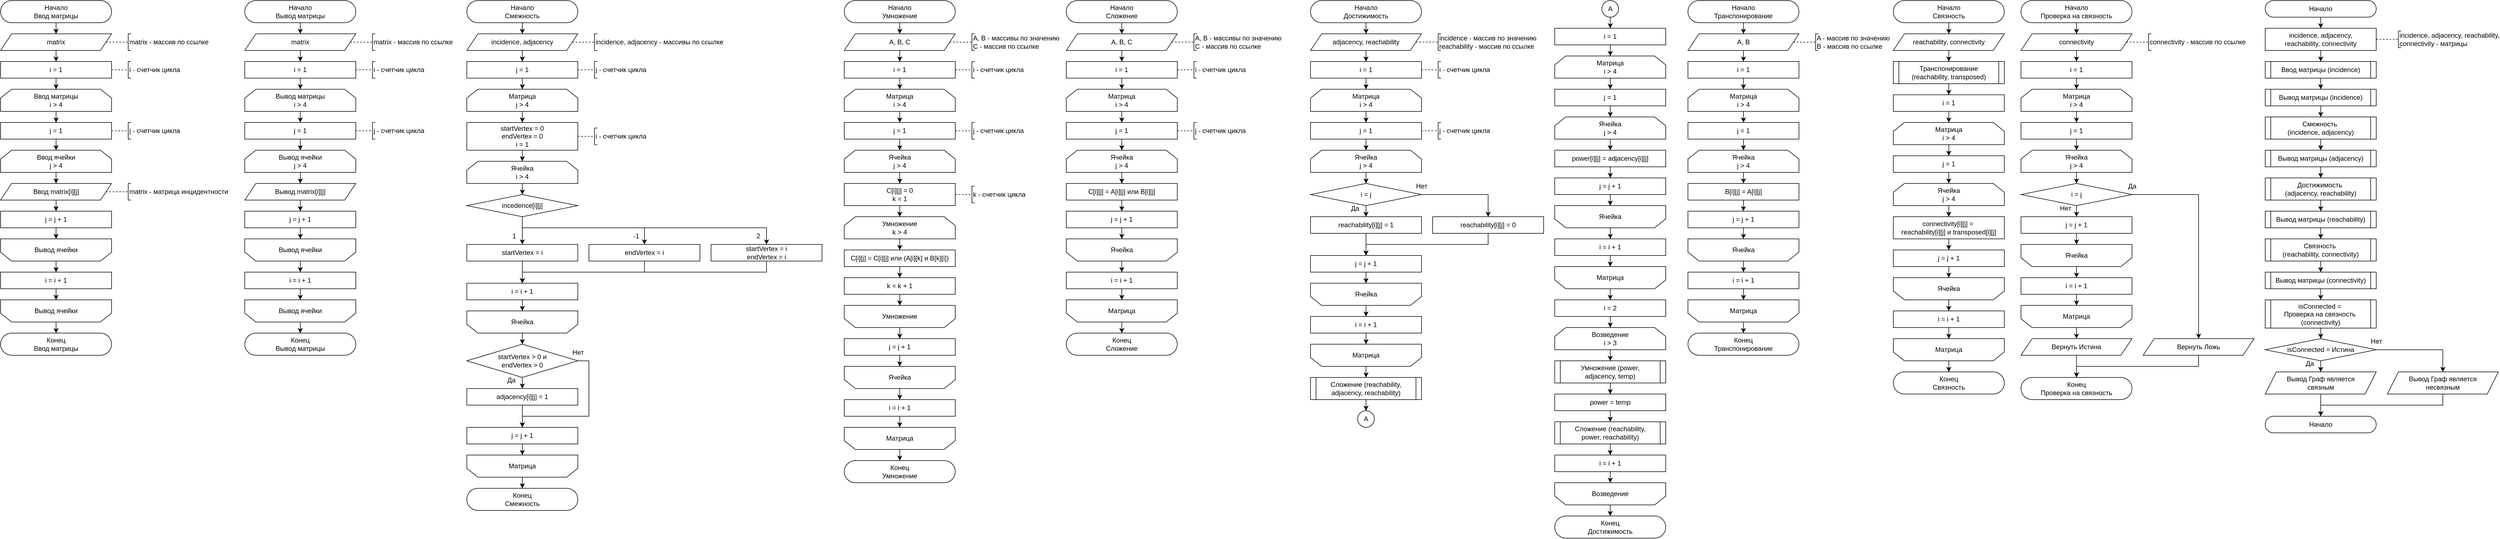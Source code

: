 <mxfile version="27.0.6">
  <diagram name="Страница — 1" id="PtERw0xOoVtdUdhSGjrE">
    <mxGraphModel dx="3565" dy="889" grid="1" gridSize="10" guides="1" tooltips="1" connect="1" arrows="1" fold="1" page="1" pageScale="1" pageWidth="827" pageHeight="1169" math="0" shadow="0">
      <root>
        <mxCell id="0" />
        <mxCell id="1" parent="0" />
        <mxCell id="CgaMYkyJj40ak3xBpee--20" style="edgeStyle=orthogonalEdgeStyle;rounded=0;orthogonalLoop=1;jettySize=auto;html=1;" edge="1" parent="1" source="CgaMYkyJj40ak3xBpee--1" target="CgaMYkyJj40ak3xBpee--19">
          <mxGeometry relative="1" as="geometry" />
        </mxCell>
        <mxCell id="CgaMYkyJj40ak3xBpee--1" value="Начало&lt;div&gt;Вывод матрицы&lt;/div&gt;" style="rounded=1;whiteSpace=wrap;html=1;arcSize=50;" vertex="1" parent="1">
          <mxGeometry x="480" y="1200" width="200" height="40" as="geometry" />
        </mxCell>
        <mxCell id="CgaMYkyJj40ak3xBpee--2" style="edgeStyle=orthogonalEdgeStyle;rounded=0;orthogonalLoop=1;jettySize=auto;html=1;" edge="1" parent="1" source="CgaMYkyJj40ak3xBpee--3" target="CgaMYkyJj40ak3xBpee--5">
          <mxGeometry relative="1" as="geometry" />
        </mxCell>
        <mxCell id="CgaMYkyJj40ak3xBpee--3" value="i = 1" style="rounded=0;whiteSpace=wrap;html=1;" vertex="1" parent="1">
          <mxGeometry x="480" y="1310" width="200" height="30" as="geometry" />
        </mxCell>
        <mxCell id="CgaMYkyJj40ak3xBpee--4" style="edgeStyle=orthogonalEdgeStyle;rounded=0;orthogonalLoop=1;jettySize=auto;html=1;" edge="1" parent="1" source="CgaMYkyJj40ak3xBpee--5" target="CgaMYkyJj40ak3xBpee--7">
          <mxGeometry relative="1" as="geometry" />
        </mxCell>
        <mxCell id="CgaMYkyJj40ak3xBpee--5" value="Вывод матрицы&lt;br&gt;&lt;div&gt;&lt;font style=&quot;color: rgb(0, 0, 0);&quot;&gt;i &amp;gt; 4&lt;/font&gt;&lt;/div&gt;" style="shape=loopLimit;whiteSpace=wrap;html=1;" vertex="1" parent="1">
          <mxGeometry x="480" y="1360" width="200" height="40" as="geometry" />
        </mxCell>
        <mxCell id="CgaMYkyJj40ak3xBpee--6" style="edgeStyle=orthogonalEdgeStyle;rounded=0;orthogonalLoop=1;jettySize=auto;html=1;" edge="1" parent="1" source="CgaMYkyJj40ak3xBpee--7" target="CgaMYkyJj40ak3xBpee--9">
          <mxGeometry relative="1" as="geometry" />
        </mxCell>
        <mxCell id="CgaMYkyJj40ak3xBpee--7" value="j = 1" style="rounded=0;whiteSpace=wrap;html=1;" vertex="1" parent="1">
          <mxGeometry x="480" y="1420" width="200" height="30" as="geometry" />
        </mxCell>
        <mxCell id="CgaMYkyJj40ak3xBpee--8" style="edgeStyle=orthogonalEdgeStyle;rounded=0;orthogonalLoop=1;jettySize=auto;html=1;" edge="1" parent="1" source="CgaMYkyJj40ak3xBpee--9" target="CgaMYkyJj40ak3xBpee--11">
          <mxGeometry relative="1" as="geometry" />
        </mxCell>
        <mxCell id="CgaMYkyJj40ak3xBpee--9" value="Вывод ячейки&lt;br&gt;&lt;div&gt;&lt;font style=&quot;color: rgb(0, 0, 0);&quot;&gt;j &amp;gt; 4&lt;/font&gt;&lt;/div&gt;" style="shape=loopLimit;whiteSpace=wrap;html=1;" vertex="1" parent="1">
          <mxGeometry x="480" y="1470" width="200" height="40" as="geometry" />
        </mxCell>
        <mxCell id="CgaMYkyJj40ak3xBpee--10" style="edgeStyle=orthogonalEdgeStyle;rounded=0;orthogonalLoop=1;jettySize=auto;html=1;" edge="1" parent="1" source="CgaMYkyJj40ak3xBpee--11" target="CgaMYkyJj40ak3xBpee--13">
          <mxGeometry relative="1" as="geometry" />
        </mxCell>
        <mxCell id="CgaMYkyJj40ak3xBpee--11" value="Вывод matrix[i][j]" style="shape=parallelogram;perimeter=parallelogramPerimeter;whiteSpace=wrap;html=1;fixedSize=1;" vertex="1" parent="1">
          <mxGeometry x="480" y="1530" width="200" height="30" as="geometry" />
        </mxCell>
        <mxCell id="CgaMYkyJj40ak3xBpee--12" style="edgeStyle=orthogonalEdgeStyle;rounded=0;orthogonalLoop=1;jettySize=auto;html=1;" edge="1" parent="1" source="CgaMYkyJj40ak3xBpee--13" target="CgaMYkyJj40ak3xBpee--15">
          <mxGeometry relative="1" as="geometry" />
        </mxCell>
        <mxCell id="CgaMYkyJj40ak3xBpee--13" value="j = j + 1" style="rounded=0;whiteSpace=wrap;html=1;" vertex="1" parent="1">
          <mxGeometry x="480" y="1580" width="200" height="30" as="geometry" />
        </mxCell>
        <mxCell id="CgaMYkyJj40ak3xBpee--14" style="edgeStyle=orthogonalEdgeStyle;rounded=0;orthogonalLoop=1;jettySize=auto;html=1;" edge="1" parent="1" source="CgaMYkyJj40ak3xBpee--15" target="CgaMYkyJj40ak3xBpee--17">
          <mxGeometry relative="1" as="geometry" />
        </mxCell>
        <mxCell id="CgaMYkyJj40ak3xBpee--15" value="Вывод ячейки" style="shape=loopLimit;whiteSpace=wrap;html=1;direction=west;" vertex="1" parent="1">
          <mxGeometry x="480" y="1630" width="200" height="40" as="geometry" />
        </mxCell>
        <mxCell id="CgaMYkyJj40ak3xBpee--16" style="edgeStyle=orthogonalEdgeStyle;rounded=0;orthogonalLoop=1;jettySize=auto;html=1;" edge="1" parent="1" source="CgaMYkyJj40ak3xBpee--17" target="CgaMYkyJj40ak3xBpee--18">
          <mxGeometry relative="1" as="geometry" />
        </mxCell>
        <mxCell id="CgaMYkyJj40ak3xBpee--17" value="i = i + 1" style="rounded=0;whiteSpace=wrap;html=1;" vertex="1" parent="1">
          <mxGeometry x="480" y="1690" width="200" height="30" as="geometry" />
        </mxCell>
        <mxCell id="CgaMYkyJj40ak3xBpee--26" style="edgeStyle=orthogonalEdgeStyle;rounded=0;orthogonalLoop=1;jettySize=auto;html=1;" edge="1" parent="1" source="CgaMYkyJj40ak3xBpee--18" target="CgaMYkyJj40ak3xBpee--25">
          <mxGeometry relative="1" as="geometry" />
        </mxCell>
        <mxCell id="CgaMYkyJj40ak3xBpee--18" value="Вывод ячейки" style="shape=loopLimit;whiteSpace=wrap;html=1;direction=west;" vertex="1" parent="1">
          <mxGeometry x="480" y="1740" width="200" height="40" as="geometry" />
        </mxCell>
        <mxCell id="CgaMYkyJj40ak3xBpee--21" style="edgeStyle=orthogonalEdgeStyle;rounded=0;orthogonalLoop=1;jettySize=auto;html=1;" edge="1" parent="1" source="CgaMYkyJj40ak3xBpee--19" target="CgaMYkyJj40ak3xBpee--3">
          <mxGeometry relative="1" as="geometry" />
        </mxCell>
        <mxCell id="CgaMYkyJj40ak3xBpee--19" value="matrix" style="shape=parallelogram;perimeter=parallelogramPerimeter;whiteSpace=wrap;html=1;fixedSize=1;" vertex="1" parent="1">
          <mxGeometry x="480" y="1260" width="200" height="30" as="geometry" />
        </mxCell>
        <mxCell id="CgaMYkyJj40ak3xBpee--23" value="matrix - массив по ссылке" style="strokeWidth=1;html=1;shape=mxgraph.flowchart.annotation_1;align=left;pointerEvents=1;" vertex="1" parent="1">
          <mxGeometry x="710" y="1260" width="5" height="30" as="geometry" />
        </mxCell>
        <mxCell id="CgaMYkyJj40ak3xBpee--24" value="" style="endArrow=none;html=1;rounded=0;entryX=0;entryY=0.5;entryDx=0;entryDy=0;entryPerimeter=0;dashed=1;" edge="1" parent="1" target="CgaMYkyJj40ak3xBpee--23">
          <mxGeometry width="50" height="50" relative="1" as="geometry">
            <mxPoint x="670" y="1275" as="sourcePoint" />
            <mxPoint x="760" y="1265" as="targetPoint" />
          </mxGeometry>
        </mxCell>
        <mxCell id="CgaMYkyJj40ak3xBpee--25" value="Конец&lt;br&gt;&lt;div&gt;Вывод матрицы&lt;/div&gt;" style="rounded=1;whiteSpace=wrap;html=1;arcSize=50;" vertex="1" parent="1">
          <mxGeometry x="480" y="1800" width="200" height="40" as="geometry" />
        </mxCell>
        <mxCell id="CgaMYkyJj40ak3xBpee--354" style="edgeStyle=orthogonalEdgeStyle;rounded=0;orthogonalLoop=1;jettySize=auto;html=1;" edge="1" parent="1" source="CgaMYkyJj40ak3xBpee--27" target="CgaMYkyJj40ak3xBpee--351">
          <mxGeometry relative="1" as="geometry" />
        </mxCell>
        <mxCell id="CgaMYkyJj40ak3xBpee--27" value="Начало&lt;div&gt;Ввод матрицы&lt;/div&gt;" style="rounded=1;whiteSpace=wrap;html=1;arcSize=50;" vertex="1" parent="1">
          <mxGeometry x="40" y="1200" width="200" height="40" as="geometry" />
        </mxCell>
        <mxCell id="CgaMYkyJj40ak3xBpee--28" style="edgeStyle=orthogonalEdgeStyle;rounded=0;orthogonalLoop=1;jettySize=auto;html=1;" edge="1" parent="1" source="CgaMYkyJj40ak3xBpee--29" target="CgaMYkyJj40ak3xBpee--31">
          <mxGeometry relative="1" as="geometry" />
        </mxCell>
        <mxCell id="CgaMYkyJj40ak3xBpee--29" value="i = 1" style="rounded=0;whiteSpace=wrap;html=1;" vertex="1" parent="1">
          <mxGeometry x="40" y="1310" width="200" height="30" as="geometry" />
        </mxCell>
        <mxCell id="CgaMYkyJj40ak3xBpee--30" style="edgeStyle=orthogonalEdgeStyle;rounded=0;orthogonalLoop=1;jettySize=auto;html=1;" edge="1" parent="1" source="CgaMYkyJj40ak3xBpee--31" target="CgaMYkyJj40ak3xBpee--33">
          <mxGeometry relative="1" as="geometry" />
        </mxCell>
        <mxCell id="CgaMYkyJj40ak3xBpee--31" value="Ввод матрицы&lt;br&gt;&lt;div&gt;&lt;font style=&quot;color: rgb(0, 0, 0);&quot;&gt;i &amp;gt; 4&lt;/font&gt;&lt;/div&gt;" style="shape=loopLimit;whiteSpace=wrap;html=1;" vertex="1" parent="1">
          <mxGeometry x="40" y="1360" width="200" height="40" as="geometry" />
        </mxCell>
        <mxCell id="CgaMYkyJj40ak3xBpee--32" style="edgeStyle=orthogonalEdgeStyle;rounded=0;orthogonalLoop=1;jettySize=auto;html=1;" edge="1" parent="1" source="CgaMYkyJj40ak3xBpee--33" target="CgaMYkyJj40ak3xBpee--35">
          <mxGeometry relative="1" as="geometry" />
        </mxCell>
        <mxCell id="CgaMYkyJj40ak3xBpee--33" value="j = 1" style="rounded=0;whiteSpace=wrap;html=1;" vertex="1" parent="1">
          <mxGeometry x="40" y="1420" width="200" height="30" as="geometry" />
        </mxCell>
        <mxCell id="CgaMYkyJj40ak3xBpee--34" style="edgeStyle=orthogonalEdgeStyle;rounded=0;orthogonalLoop=1;jettySize=auto;html=1;" edge="1" parent="1" source="CgaMYkyJj40ak3xBpee--35" target="CgaMYkyJj40ak3xBpee--37">
          <mxGeometry relative="1" as="geometry" />
        </mxCell>
        <mxCell id="CgaMYkyJj40ak3xBpee--35" value="Ввод ячейки&lt;br&gt;&lt;div&gt;&lt;font style=&quot;color: rgb(0, 0, 0);&quot;&gt;j &amp;gt; 4&lt;/font&gt;&lt;/div&gt;" style="shape=loopLimit;whiteSpace=wrap;html=1;" vertex="1" parent="1">
          <mxGeometry x="40" y="1470" width="200" height="40" as="geometry" />
        </mxCell>
        <mxCell id="CgaMYkyJj40ak3xBpee--36" style="edgeStyle=orthogonalEdgeStyle;rounded=0;orthogonalLoop=1;jettySize=auto;html=1;" edge="1" parent="1" source="CgaMYkyJj40ak3xBpee--37" target="CgaMYkyJj40ak3xBpee--39">
          <mxGeometry relative="1" as="geometry" />
        </mxCell>
        <mxCell id="CgaMYkyJj40ak3xBpee--37" value="Ввод matrix[i][j]" style="shape=parallelogram;perimeter=parallelogramPerimeter;whiteSpace=wrap;html=1;fixedSize=1;" vertex="1" parent="1">
          <mxGeometry x="40" y="1530" width="200" height="30" as="geometry" />
        </mxCell>
        <mxCell id="CgaMYkyJj40ak3xBpee--38" style="edgeStyle=orthogonalEdgeStyle;rounded=0;orthogonalLoop=1;jettySize=auto;html=1;" edge="1" parent="1" source="CgaMYkyJj40ak3xBpee--39" target="CgaMYkyJj40ak3xBpee--41">
          <mxGeometry relative="1" as="geometry" />
        </mxCell>
        <mxCell id="CgaMYkyJj40ak3xBpee--39" value="j = j + 1" style="rounded=0;whiteSpace=wrap;html=1;" vertex="1" parent="1">
          <mxGeometry x="40" y="1580" width="200" height="30" as="geometry" />
        </mxCell>
        <mxCell id="CgaMYkyJj40ak3xBpee--40" style="edgeStyle=orthogonalEdgeStyle;rounded=0;orthogonalLoop=1;jettySize=auto;html=1;" edge="1" parent="1" source="CgaMYkyJj40ak3xBpee--41" target="CgaMYkyJj40ak3xBpee--43">
          <mxGeometry relative="1" as="geometry" />
        </mxCell>
        <mxCell id="CgaMYkyJj40ak3xBpee--41" value="Вывод ячейки" style="shape=loopLimit;whiteSpace=wrap;html=1;direction=west;" vertex="1" parent="1">
          <mxGeometry x="40" y="1630" width="200" height="40" as="geometry" />
        </mxCell>
        <mxCell id="CgaMYkyJj40ak3xBpee--42" style="edgeStyle=orthogonalEdgeStyle;rounded=0;orthogonalLoop=1;jettySize=auto;html=1;" edge="1" parent="1" source="CgaMYkyJj40ak3xBpee--43" target="CgaMYkyJj40ak3xBpee--44">
          <mxGeometry relative="1" as="geometry" />
        </mxCell>
        <mxCell id="CgaMYkyJj40ak3xBpee--43" value="i = i + 1" style="rounded=0;whiteSpace=wrap;html=1;" vertex="1" parent="1">
          <mxGeometry x="40" y="1690" width="200" height="30" as="geometry" />
        </mxCell>
        <mxCell id="CgaMYkyJj40ak3xBpee--51" style="edgeStyle=orthogonalEdgeStyle;rounded=0;orthogonalLoop=1;jettySize=auto;html=1;" edge="1" parent="1" source="CgaMYkyJj40ak3xBpee--44" target="CgaMYkyJj40ak3xBpee--50">
          <mxGeometry relative="1" as="geometry" />
        </mxCell>
        <mxCell id="CgaMYkyJj40ak3xBpee--44" value="Вывод ячейки" style="shape=loopLimit;whiteSpace=wrap;html=1;direction=west;" vertex="1" parent="1">
          <mxGeometry x="40" y="1740" width="200" height="40" as="geometry" />
        </mxCell>
        <mxCell id="CgaMYkyJj40ak3xBpee--46" value="i - счетчик цикла" style="strokeWidth=1;html=1;shape=mxgraph.flowchart.annotation_1;align=left;pointerEvents=1;" vertex="1" parent="1">
          <mxGeometry x="710" y="1310" width="5" height="30" as="geometry" />
        </mxCell>
        <mxCell id="CgaMYkyJj40ak3xBpee--47" value="" style="endArrow=none;html=1;rounded=0;entryX=0;entryY=0.5;entryDx=0;entryDy=0;entryPerimeter=0;dashed=1;" edge="1" parent="1" target="CgaMYkyJj40ak3xBpee--46">
          <mxGeometry width="50" height="50" relative="1" as="geometry">
            <mxPoint x="680" y="1325" as="sourcePoint" />
            <mxPoint x="770" y="1315" as="targetPoint" />
          </mxGeometry>
        </mxCell>
        <mxCell id="CgaMYkyJj40ak3xBpee--48" value="j - счетчик цикла" style="strokeWidth=1;html=1;shape=mxgraph.flowchart.annotation_1;align=left;pointerEvents=1;" vertex="1" parent="1">
          <mxGeometry x="710" y="1420" width="5" height="30" as="geometry" />
        </mxCell>
        <mxCell id="CgaMYkyJj40ak3xBpee--49" value="" style="endArrow=none;html=1;rounded=0;entryX=0;entryY=0.5;entryDx=0;entryDy=0;entryPerimeter=0;dashed=1;" edge="1" parent="1" target="CgaMYkyJj40ak3xBpee--48">
          <mxGeometry width="50" height="50" relative="1" as="geometry">
            <mxPoint x="680" y="1435" as="sourcePoint" />
            <mxPoint x="770" y="1425" as="targetPoint" />
          </mxGeometry>
        </mxCell>
        <mxCell id="CgaMYkyJj40ak3xBpee--50" value="Конец&lt;br&gt;&lt;div&gt;Ввод матрицы&lt;/div&gt;" style="rounded=1;whiteSpace=wrap;html=1;arcSize=50;" vertex="1" parent="1">
          <mxGeometry x="40" y="1800" width="200" height="40" as="geometry" />
        </mxCell>
        <mxCell id="CgaMYkyJj40ak3xBpee--52" value="matrix - матрица инцидентности" style="strokeWidth=1;html=1;shape=mxgraph.flowchart.annotation_1;align=left;pointerEvents=1;" vertex="1" parent="1">
          <mxGeometry x="270" y="1530" width="5" height="30" as="geometry" />
        </mxCell>
        <mxCell id="CgaMYkyJj40ak3xBpee--53" value="" style="endArrow=none;html=1;rounded=0;entryX=0;entryY=0.5;entryDx=0;entryDy=0;entryPerimeter=0;dashed=1;" edge="1" parent="1" target="CgaMYkyJj40ak3xBpee--52">
          <mxGeometry width="50" height="50" relative="1" as="geometry">
            <mxPoint x="230" y="1545" as="sourcePoint" />
            <mxPoint x="320" y="1535" as="targetPoint" />
          </mxGeometry>
        </mxCell>
        <mxCell id="CgaMYkyJj40ak3xBpee--54" value="i - счетчик цикла" style="strokeWidth=1;html=1;shape=mxgraph.flowchart.annotation_1;align=left;pointerEvents=1;" vertex="1" parent="1">
          <mxGeometry x="270" y="1310" width="5" height="30" as="geometry" />
        </mxCell>
        <mxCell id="CgaMYkyJj40ak3xBpee--55" value="" style="endArrow=none;html=1;rounded=0;entryX=0;entryY=0.5;entryDx=0;entryDy=0;entryPerimeter=0;dashed=1;" edge="1" parent="1" target="CgaMYkyJj40ak3xBpee--54">
          <mxGeometry width="50" height="50" relative="1" as="geometry">
            <mxPoint x="240" y="1325" as="sourcePoint" />
            <mxPoint x="330" y="1315" as="targetPoint" />
          </mxGeometry>
        </mxCell>
        <mxCell id="CgaMYkyJj40ak3xBpee--56" value="j - счетчик цикла" style="strokeWidth=1;html=1;shape=mxgraph.flowchart.annotation_1;align=left;pointerEvents=1;" vertex="1" parent="1">
          <mxGeometry x="270" y="1420" width="5" height="30" as="geometry" />
        </mxCell>
        <mxCell id="CgaMYkyJj40ak3xBpee--57" value="" style="endArrow=none;html=1;rounded=0;entryX=0;entryY=0.5;entryDx=0;entryDy=0;entryPerimeter=0;dashed=1;" edge="1" parent="1" target="CgaMYkyJj40ak3xBpee--56">
          <mxGeometry width="50" height="50" relative="1" as="geometry">
            <mxPoint x="240" y="1435" as="sourcePoint" />
            <mxPoint x="330" y="1425" as="targetPoint" />
          </mxGeometry>
        </mxCell>
        <mxCell id="CgaMYkyJj40ak3xBpee--62" style="edgeStyle=orthogonalEdgeStyle;rounded=0;orthogonalLoop=1;jettySize=auto;html=1;" edge="1" parent="1" source="CgaMYkyJj40ak3xBpee--58" target="CgaMYkyJj40ak3xBpee--59">
          <mxGeometry relative="1" as="geometry" />
        </mxCell>
        <mxCell id="CgaMYkyJj40ak3xBpee--58" value="Начало&lt;div&gt;Смежность&lt;/div&gt;" style="rounded=1;whiteSpace=wrap;html=1;arcSize=50;" vertex="1" parent="1">
          <mxGeometry x="880" y="1200" width="200" height="40" as="geometry" />
        </mxCell>
        <mxCell id="CgaMYkyJj40ak3xBpee--74" style="edgeStyle=orthogonalEdgeStyle;rounded=0;orthogonalLoop=1;jettySize=auto;html=1;" edge="1" parent="1" source="CgaMYkyJj40ak3xBpee--59" target="CgaMYkyJj40ak3xBpee--64">
          <mxGeometry relative="1" as="geometry" />
        </mxCell>
        <mxCell id="CgaMYkyJj40ak3xBpee--59" value="incidence, adjacency" style="shape=parallelogram;perimeter=parallelogramPerimeter;whiteSpace=wrap;html=1;fixedSize=1;" vertex="1" parent="1">
          <mxGeometry x="880" y="1260" width="200" height="30" as="geometry" />
        </mxCell>
        <mxCell id="CgaMYkyJj40ak3xBpee--60" value="incidence, adjacency&amp;nbsp;&lt;span style=&quot;background-color: transparent; color: light-dark(rgb(0, 0, 0), rgb(255, 255, 255));&quot;&gt;- массивы по ссылке&lt;/span&gt;" style="strokeWidth=1;html=1;shape=mxgraph.flowchart.annotation_1;align=left;pointerEvents=1;" vertex="1" parent="1">
          <mxGeometry x="1110" y="1260" width="5" height="30" as="geometry" />
        </mxCell>
        <mxCell id="CgaMYkyJj40ak3xBpee--61" value="" style="endArrow=none;html=1;rounded=0;entryX=0;entryY=0.5;entryDx=0;entryDy=0;entryPerimeter=0;dashed=1;" edge="1" parent="1" target="CgaMYkyJj40ak3xBpee--60">
          <mxGeometry width="50" height="50" relative="1" as="geometry">
            <mxPoint x="1070" y="1275" as="sourcePoint" />
            <mxPoint x="1160" y="1265" as="targetPoint" />
          </mxGeometry>
        </mxCell>
        <mxCell id="CgaMYkyJj40ak3xBpee--63" style="edgeStyle=orthogonalEdgeStyle;rounded=0;orthogonalLoop=1;jettySize=auto;html=1;" edge="1" parent="1" source="CgaMYkyJj40ak3xBpee--64" target="CgaMYkyJj40ak3xBpee--66">
          <mxGeometry relative="1" as="geometry" />
        </mxCell>
        <mxCell id="CgaMYkyJj40ak3xBpee--64" value="j = 1" style="rounded=0;whiteSpace=wrap;html=1;" vertex="1" parent="1">
          <mxGeometry x="880" y="1310" width="200" height="30" as="geometry" />
        </mxCell>
        <mxCell id="CgaMYkyJj40ak3xBpee--65" style="edgeStyle=orthogonalEdgeStyle;rounded=0;orthogonalLoop=1;jettySize=auto;html=1;" edge="1" parent="1" source="CgaMYkyJj40ak3xBpee--66" target="CgaMYkyJj40ak3xBpee--68">
          <mxGeometry relative="1" as="geometry" />
        </mxCell>
        <mxCell id="CgaMYkyJj40ak3xBpee--66" value="Матрица&lt;br&gt;&lt;div&gt;&lt;font style=&quot;color: rgb(0, 0, 0);&quot;&gt;j &amp;gt; 4&lt;/font&gt;&lt;/div&gt;" style="shape=loopLimit;whiteSpace=wrap;html=1;" vertex="1" parent="1">
          <mxGeometry x="880" y="1360" width="200" height="40" as="geometry" />
        </mxCell>
        <mxCell id="CgaMYkyJj40ak3xBpee--67" style="edgeStyle=orthogonalEdgeStyle;rounded=0;orthogonalLoop=1;jettySize=auto;html=1;" edge="1" parent="1" source="CgaMYkyJj40ak3xBpee--68" target="CgaMYkyJj40ak3xBpee--69">
          <mxGeometry relative="1" as="geometry" />
        </mxCell>
        <mxCell id="CgaMYkyJj40ak3xBpee--68" value="&lt;div&gt;startVertex = 0&lt;/div&gt;&lt;div&gt;endVertex = 0&lt;/div&gt;i = 1" style="rounded=0;whiteSpace=wrap;html=1;" vertex="1" parent="1">
          <mxGeometry x="880" y="1420" width="200" height="50" as="geometry" />
        </mxCell>
        <mxCell id="CgaMYkyJj40ak3xBpee--76" style="edgeStyle=orthogonalEdgeStyle;rounded=0;orthogonalLoop=1;jettySize=auto;html=1;" edge="1" parent="1" source="CgaMYkyJj40ak3xBpee--69" target="CgaMYkyJj40ak3xBpee--75">
          <mxGeometry relative="1" as="geometry" />
        </mxCell>
        <mxCell id="CgaMYkyJj40ak3xBpee--69" value="Ячейка&lt;br&gt;&lt;div&gt;&lt;font style=&quot;color: rgb(0, 0, 0);&quot;&gt;i &amp;gt; 4&lt;/font&gt;&lt;/div&gt;" style="shape=loopLimit;whiteSpace=wrap;html=1;" vertex="1" parent="1">
          <mxGeometry x="880" y="1490" width="200" height="40" as="geometry" />
        </mxCell>
        <mxCell id="CgaMYkyJj40ak3xBpee--70" value="j - счетчик цикла" style="strokeWidth=1;html=1;shape=mxgraph.flowchart.annotation_1;align=left;pointerEvents=1;" vertex="1" parent="1">
          <mxGeometry x="1110" y="1310" width="5" height="30" as="geometry" />
        </mxCell>
        <mxCell id="CgaMYkyJj40ak3xBpee--71" value="" style="endArrow=none;html=1;rounded=0;entryX=0;entryY=0.5;entryDx=0;entryDy=0;entryPerimeter=0;dashed=1;" edge="1" parent="1" target="CgaMYkyJj40ak3xBpee--70">
          <mxGeometry width="50" height="50" relative="1" as="geometry">
            <mxPoint x="1080" y="1325" as="sourcePoint" />
            <mxPoint x="1170" y="1315" as="targetPoint" />
          </mxGeometry>
        </mxCell>
        <mxCell id="CgaMYkyJj40ak3xBpee--72" value="i - счетчик цикла" style="strokeWidth=1;html=1;shape=mxgraph.flowchart.annotation_1;align=left;pointerEvents=1;" vertex="1" parent="1">
          <mxGeometry x="1110" y="1430" width="5" height="30" as="geometry" />
        </mxCell>
        <mxCell id="CgaMYkyJj40ak3xBpee--73" value="" style="endArrow=none;html=1;rounded=0;entryX=0;entryY=0.5;entryDx=0;entryDy=0;entryPerimeter=0;dashed=1;" edge="1" parent="1" target="CgaMYkyJj40ak3xBpee--72">
          <mxGeometry width="50" height="50" relative="1" as="geometry">
            <mxPoint x="1080" y="1445" as="sourcePoint" />
            <mxPoint x="1170" y="1435" as="targetPoint" />
          </mxGeometry>
        </mxCell>
        <mxCell id="CgaMYkyJj40ak3xBpee--78" style="edgeStyle=orthogonalEdgeStyle;rounded=0;orthogonalLoop=1;jettySize=auto;html=1;" edge="1" parent="1" source="CgaMYkyJj40ak3xBpee--75" target="CgaMYkyJj40ak3xBpee--77">
          <mxGeometry relative="1" as="geometry" />
        </mxCell>
        <mxCell id="CgaMYkyJj40ak3xBpee--81" style="edgeStyle=orthogonalEdgeStyle;rounded=0;orthogonalLoop=1;jettySize=auto;html=1;" edge="1" parent="1" source="CgaMYkyJj40ak3xBpee--75" target="CgaMYkyJj40ak3xBpee--79">
          <mxGeometry relative="1" as="geometry">
            <Array as="points">
              <mxPoint x="980" y="1610" />
              <mxPoint x="1200" y="1610" />
            </Array>
          </mxGeometry>
        </mxCell>
        <mxCell id="CgaMYkyJj40ak3xBpee--82" style="edgeStyle=orthogonalEdgeStyle;rounded=0;orthogonalLoop=1;jettySize=auto;html=1;" edge="1" parent="1" source="CgaMYkyJj40ak3xBpee--75" target="CgaMYkyJj40ak3xBpee--80">
          <mxGeometry relative="1" as="geometry">
            <Array as="points">
              <mxPoint x="980" y="1610" />
              <mxPoint x="1420" y="1610" />
            </Array>
          </mxGeometry>
        </mxCell>
        <mxCell id="CgaMYkyJj40ak3xBpee--75" value="incedence[i][j]" style="rhombus;whiteSpace=wrap;html=1;" vertex="1" parent="1">
          <mxGeometry x="880" y="1550" width="200" height="40" as="geometry" />
        </mxCell>
        <mxCell id="CgaMYkyJj40ak3xBpee--87" style="edgeStyle=orthogonalEdgeStyle;rounded=0;orthogonalLoop=1;jettySize=auto;html=1;" edge="1" parent="1" source="CgaMYkyJj40ak3xBpee--77" target="CgaMYkyJj40ak3xBpee--86">
          <mxGeometry relative="1" as="geometry" />
        </mxCell>
        <mxCell id="CgaMYkyJj40ak3xBpee--77" value="&lt;div&gt;startVertex = i&lt;/div&gt;" style="rounded=0;whiteSpace=wrap;html=1;" vertex="1" parent="1">
          <mxGeometry x="880" y="1640" width="200" height="30" as="geometry" />
        </mxCell>
        <mxCell id="CgaMYkyJj40ak3xBpee--88" style="edgeStyle=orthogonalEdgeStyle;rounded=0;orthogonalLoop=1;jettySize=auto;html=1;" edge="1" parent="1" source="CgaMYkyJj40ak3xBpee--79" target="CgaMYkyJj40ak3xBpee--86">
          <mxGeometry relative="1" as="geometry">
            <Array as="points">
              <mxPoint x="1200" y="1690" />
              <mxPoint x="980" y="1690" />
            </Array>
          </mxGeometry>
        </mxCell>
        <mxCell id="CgaMYkyJj40ak3xBpee--79" value="&lt;div&gt;endVertex = i&lt;/div&gt;" style="rounded=0;whiteSpace=wrap;html=1;" vertex="1" parent="1">
          <mxGeometry x="1100" y="1640" width="200" height="30" as="geometry" />
        </mxCell>
        <mxCell id="CgaMYkyJj40ak3xBpee--89" style="edgeStyle=orthogonalEdgeStyle;rounded=0;orthogonalLoop=1;jettySize=auto;html=1;" edge="1" parent="1" source="CgaMYkyJj40ak3xBpee--80" target="CgaMYkyJj40ak3xBpee--86">
          <mxGeometry relative="1" as="geometry">
            <Array as="points">
              <mxPoint x="1420" y="1690" />
              <mxPoint x="980" y="1690" />
            </Array>
          </mxGeometry>
        </mxCell>
        <mxCell id="CgaMYkyJj40ak3xBpee--80" value="&lt;div&gt;startVertex = i&lt;/div&gt;&lt;div&gt;endVertex = i&lt;/div&gt;" style="rounded=0;whiteSpace=wrap;html=1;" vertex="1" parent="1">
          <mxGeometry x="1320" y="1640" width="200" height="30" as="geometry" />
        </mxCell>
        <mxCell id="CgaMYkyJj40ak3xBpee--83" value="1" style="text;html=1;align=center;verticalAlign=middle;resizable=0;points=[];autosize=1;strokeColor=none;fillColor=none;" vertex="1" parent="1">
          <mxGeometry x="950" y="1610" width="30" height="30" as="geometry" />
        </mxCell>
        <mxCell id="CgaMYkyJj40ak3xBpee--84" value="-1" style="text;html=1;align=center;verticalAlign=middle;resizable=0;points=[];autosize=1;strokeColor=none;fillColor=none;" vertex="1" parent="1">
          <mxGeometry x="1170" y="1610" width="30" height="30" as="geometry" />
        </mxCell>
        <mxCell id="CgaMYkyJj40ak3xBpee--85" value="2" style="text;html=1;align=center;verticalAlign=middle;resizable=0;points=[];autosize=1;strokeColor=none;fillColor=none;" vertex="1" parent="1">
          <mxGeometry x="1390" y="1610" width="30" height="30" as="geometry" />
        </mxCell>
        <mxCell id="CgaMYkyJj40ak3xBpee--91" style="edgeStyle=orthogonalEdgeStyle;rounded=0;orthogonalLoop=1;jettySize=auto;html=1;" edge="1" parent="1" source="CgaMYkyJj40ak3xBpee--86" target="CgaMYkyJj40ak3xBpee--90">
          <mxGeometry relative="1" as="geometry" />
        </mxCell>
        <mxCell id="CgaMYkyJj40ak3xBpee--86" value="i = i + 1" style="rounded=0;whiteSpace=wrap;html=1;" vertex="1" parent="1">
          <mxGeometry x="880" y="1710" width="200" height="30" as="geometry" />
        </mxCell>
        <mxCell id="CgaMYkyJj40ak3xBpee--94" style="edgeStyle=orthogonalEdgeStyle;rounded=0;orthogonalLoop=1;jettySize=auto;html=1;" edge="1" parent="1" source="CgaMYkyJj40ak3xBpee--90" target="CgaMYkyJj40ak3xBpee--93">
          <mxGeometry relative="1" as="geometry" />
        </mxCell>
        <mxCell id="CgaMYkyJj40ak3xBpee--90" value="Ячейка" style="shape=loopLimit;whiteSpace=wrap;html=1;direction=west;" vertex="1" parent="1">
          <mxGeometry x="880" y="1760" width="200" height="40" as="geometry" />
        </mxCell>
        <mxCell id="CgaMYkyJj40ak3xBpee--102" style="edgeStyle=orthogonalEdgeStyle;rounded=0;orthogonalLoop=1;jettySize=auto;html=1;" edge="1" parent="1" source="CgaMYkyJj40ak3xBpee--92" target="CgaMYkyJj40ak3xBpee--101">
          <mxGeometry relative="1" as="geometry" />
        </mxCell>
        <mxCell id="CgaMYkyJj40ak3xBpee--92" value="j = j + 1" style="rounded=0;whiteSpace=wrap;html=1;" vertex="1" parent="1">
          <mxGeometry x="880" y="1970" width="200" height="30" as="geometry" />
        </mxCell>
        <mxCell id="CgaMYkyJj40ak3xBpee--96" style="edgeStyle=orthogonalEdgeStyle;rounded=0;orthogonalLoop=1;jettySize=auto;html=1;" edge="1" parent="1" source="CgaMYkyJj40ak3xBpee--93" target="CgaMYkyJj40ak3xBpee--95">
          <mxGeometry relative="1" as="geometry" />
        </mxCell>
        <mxCell id="CgaMYkyJj40ak3xBpee--99" style="edgeStyle=orthogonalEdgeStyle;rounded=0;orthogonalLoop=1;jettySize=auto;html=1;" edge="1" parent="1" source="CgaMYkyJj40ak3xBpee--93" target="CgaMYkyJj40ak3xBpee--92">
          <mxGeometry relative="1" as="geometry">
            <Array as="points">
              <mxPoint x="1100" y="1850" />
              <mxPoint x="1100" y="1950" />
              <mxPoint x="980" y="1950" />
            </Array>
          </mxGeometry>
        </mxCell>
        <mxCell id="CgaMYkyJj40ak3xBpee--93" value="startVertex &amp;gt; 0 и&lt;div&gt;endVertex &amp;gt; 0&lt;/div&gt;" style="rhombus;whiteSpace=wrap;html=1;" vertex="1" parent="1">
          <mxGeometry x="880" y="1820" width="200" height="60" as="geometry" />
        </mxCell>
        <mxCell id="CgaMYkyJj40ak3xBpee--98" style="edgeStyle=orthogonalEdgeStyle;rounded=0;orthogonalLoop=1;jettySize=auto;html=1;" edge="1" parent="1" source="CgaMYkyJj40ak3xBpee--95" target="CgaMYkyJj40ak3xBpee--92">
          <mxGeometry relative="1" as="geometry" />
        </mxCell>
        <mxCell id="CgaMYkyJj40ak3xBpee--95" value="adjacency[i][j] = 1" style="rounded=0;whiteSpace=wrap;html=1;" vertex="1" parent="1">
          <mxGeometry x="880" y="1900" width="200" height="30" as="geometry" />
        </mxCell>
        <mxCell id="CgaMYkyJj40ak3xBpee--97" value="Да" style="text;html=1;align=center;verticalAlign=middle;resizable=0;points=[];autosize=1;strokeColor=none;fillColor=none;" vertex="1" parent="1">
          <mxGeometry x="940" y="1870" width="40" height="30" as="geometry" />
        </mxCell>
        <mxCell id="CgaMYkyJj40ak3xBpee--100" value="Нет" style="text;html=1;align=center;verticalAlign=middle;resizable=0;points=[];autosize=1;strokeColor=none;fillColor=none;" vertex="1" parent="1">
          <mxGeometry x="1060" y="1820" width="40" height="30" as="geometry" />
        </mxCell>
        <mxCell id="CgaMYkyJj40ak3xBpee--104" style="edgeStyle=orthogonalEdgeStyle;rounded=0;orthogonalLoop=1;jettySize=auto;html=1;" edge="1" parent="1" source="CgaMYkyJj40ak3xBpee--101" target="CgaMYkyJj40ak3xBpee--103">
          <mxGeometry relative="1" as="geometry" />
        </mxCell>
        <mxCell id="CgaMYkyJj40ak3xBpee--101" value="Матрица" style="shape=loopLimit;whiteSpace=wrap;html=1;direction=west;" vertex="1" parent="1">
          <mxGeometry x="880" y="2020" width="200" height="40" as="geometry" />
        </mxCell>
        <mxCell id="CgaMYkyJj40ak3xBpee--103" value="Конец&lt;div&gt;Смежность&lt;/div&gt;" style="rounded=1;whiteSpace=wrap;html=1;arcSize=50;" vertex="1" parent="1">
          <mxGeometry x="880" y="2080" width="200" height="40" as="geometry" />
        </mxCell>
        <mxCell id="CgaMYkyJj40ak3xBpee--107" style="edgeStyle=orthogonalEdgeStyle;rounded=0;orthogonalLoop=1;jettySize=auto;html=1;" edge="1" parent="1" source="CgaMYkyJj40ak3xBpee--105" target="CgaMYkyJj40ak3xBpee--106">
          <mxGeometry relative="1" as="geometry" />
        </mxCell>
        <mxCell id="CgaMYkyJj40ak3xBpee--105" value="Начало&lt;div&gt;Умножение&lt;/div&gt;" style="rounded=1;whiteSpace=wrap;html=1;arcSize=50;" vertex="1" parent="1">
          <mxGeometry x="1560" y="1200" width="200" height="40" as="geometry" />
        </mxCell>
        <mxCell id="CgaMYkyJj40ak3xBpee--121" style="edgeStyle=orthogonalEdgeStyle;rounded=0;orthogonalLoop=1;jettySize=auto;html=1;" edge="1" parent="1" source="CgaMYkyJj40ak3xBpee--106" target="CgaMYkyJj40ak3xBpee--111">
          <mxGeometry relative="1" as="geometry" />
        </mxCell>
        <mxCell id="CgaMYkyJj40ak3xBpee--106" value="A, B, C" style="shape=parallelogram;perimeter=parallelogramPerimeter;whiteSpace=wrap;html=1;fixedSize=1;" vertex="1" parent="1">
          <mxGeometry x="1560" y="1260" width="200" height="30" as="geometry" />
        </mxCell>
        <mxCell id="CgaMYkyJj40ak3xBpee--108" value="A, B - массивы по значению&lt;div&gt;C - массив по ссылке&lt;/div&gt;" style="strokeWidth=1;html=1;shape=mxgraph.flowchart.annotation_1;align=left;pointerEvents=1;" vertex="1" parent="1">
          <mxGeometry x="1790" y="1260" width="5" height="30" as="geometry" />
        </mxCell>
        <mxCell id="CgaMYkyJj40ak3xBpee--109" value="" style="endArrow=none;html=1;rounded=0;entryX=0;entryY=0.5;entryDx=0;entryDy=0;entryPerimeter=0;dashed=1;" edge="1" parent="1" target="CgaMYkyJj40ak3xBpee--108">
          <mxGeometry width="50" height="50" relative="1" as="geometry">
            <mxPoint x="1750" y="1275" as="sourcePoint" />
            <mxPoint x="1840" y="1265" as="targetPoint" />
          </mxGeometry>
        </mxCell>
        <mxCell id="CgaMYkyJj40ak3xBpee--110" style="edgeStyle=orthogonalEdgeStyle;rounded=0;orthogonalLoop=1;jettySize=auto;html=1;" edge="1" parent="1" source="CgaMYkyJj40ak3xBpee--111" target="CgaMYkyJj40ak3xBpee--113">
          <mxGeometry relative="1" as="geometry" />
        </mxCell>
        <mxCell id="CgaMYkyJj40ak3xBpee--111" value="i = 1" style="rounded=0;whiteSpace=wrap;html=1;" vertex="1" parent="1">
          <mxGeometry x="1560" y="1310" width="200" height="30" as="geometry" />
        </mxCell>
        <mxCell id="CgaMYkyJj40ak3xBpee--112" style="edgeStyle=orthogonalEdgeStyle;rounded=0;orthogonalLoop=1;jettySize=auto;html=1;" edge="1" parent="1" source="CgaMYkyJj40ak3xBpee--113" target="CgaMYkyJj40ak3xBpee--115">
          <mxGeometry relative="1" as="geometry" />
        </mxCell>
        <mxCell id="CgaMYkyJj40ak3xBpee--113" value="Матрица&lt;br&gt;&lt;div&gt;&lt;font style=&quot;color: rgb(0, 0, 0);&quot;&gt;i &amp;gt; 4&lt;/font&gt;&lt;/div&gt;" style="shape=loopLimit;whiteSpace=wrap;html=1;" vertex="1" parent="1">
          <mxGeometry x="1560" y="1360" width="200" height="40" as="geometry" />
        </mxCell>
        <mxCell id="CgaMYkyJj40ak3xBpee--114" style="edgeStyle=orthogonalEdgeStyle;rounded=0;orthogonalLoop=1;jettySize=auto;html=1;" edge="1" parent="1" source="CgaMYkyJj40ak3xBpee--115" target="CgaMYkyJj40ak3xBpee--116">
          <mxGeometry relative="1" as="geometry" />
        </mxCell>
        <mxCell id="CgaMYkyJj40ak3xBpee--115" value="&lt;div&gt;&lt;span style=&quot;background-color: transparent; color: light-dark(rgb(0, 0, 0), rgb(255, 255, 255));&quot;&gt;j = 1&lt;/span&gt;&lt;/div&gt;" style="rounded=0;whiteSpace=wrap;html=1;" vertex="1" parent="1">
          <mxGeometry x="1560" y="1420" width="200" height="30" as="geometry" />
        </mxCell>
        <mxCell id="CgaMYkyJj40ak3xBpee--123" style="edgeStyle=orthogonalEdgeStyle;rounded=0;orthogonalLoop=1;jettySize=auto;html=1;" edge="1" parent="1" source="CgaMYkyJj40ak3xBpee--116" target="CgaMYkyJj40ak3xBpee--122">
          <mxGeometry relative="1" as="geometry" />
        </mxCell>
        <mxCell id="CgaMYkyJj40ak3xBpee--116" value="Ячейка&lt;br&gt;&lt;div&gt;&lt;font style=&quot;color: rgb(0, 0, 0);&quot;&gt;j &amp;gt; 4&lt;/font&gt;&lt;/div&gt;" style="shape=loopLimit;whiteSpace=wrap;html=1;" vertex="1" parent="1">
          <mxGeometry x="1560" y="1470" width="200" height="40" as="geometry" />
        </mxCell>
        <mxCell id="CgaMYkyJj40ak3xBpee--117" value="i - счетчик цикла" style="strokeWidth=1;html=1;shape=mxgraph.flowchart.annotation_1;align=left;pointerEvents=1;" vertex="1" parent="1">
          <mxGeometry x="1790" y="1310" width="5" height="30" as="geometry" />
        </mxCell>
        <mxCell id="CgaMYkyJj40ak3xBpee--118" value="" style="endArrow=none;html=1;rounded=0;entryX=0;entryY=0.5;entryDx=0;entryDy=0;entryPerimeter=0;dashed=1;" edge="1" parent="1" target="CgaMYkyJj40ak3xBpee--117">
          <mxGeometry width="50" height="50" relative="1" as="geometry">
            <mxPoint x="1760" y="1325" as="sourcePoint" />
            <mxPoint x="1850" y="1315" as="targetPoint" />
          </mxGeometry>
        </mxCell>
        <mxCell id="CgaMYkyJj40ak3xBpee--119" value="j - счетчик цикла" style="strokeWidth=1;html=1;shape=mxgraph.flowchart.annotation_1;align=left;pointerEvents=1;" vertex="1" parent="1">
          <mxGeometry x="1790" y="1420" width="5" height="30" as="geometry" />
        </mxCell>
        <mxCell id="CgaMYkyJj40ak3xBpee--120" value="" style="endArrow=none;html=1;rounded=0;entryX=0;entryY=0.5;entryDx=0;entryDy=0;entryPerimeter=0;dashed=1;" edge="1" parent="1" target="CgaMYkyJj40ak3xBpee--119">
          <mxGeometry width="50" height="50" relative="1" as="geometry">
            <mxPoint x="1760" y="1435" as="sourcePoint" />
            <mxPoint x="1850" y="1425" as="targetPoint" />
          </mxGeometry>
        </mxCell>
        <mxCell id="CgaMYkyJj40ak3xBpee--125" style="edgeStyle=orthogonalEdgeStyle;rounded=0;orthogonalLoop=1;jettySize=auto;html=1;" edge="1" parent="1" source="CgaMYkyJj40ak3xBpee--122" target="CgaMYkyJj40ak3xBpee--124">
          <mxGeometry relative="1" as="geometry" />
        </mxCell>
        <mxCell id="CgaMYkyJj40ak3xBpee--122" value="&lt;div&gt;&lt;span style=&quot;background-color: transparent; color: light-dark(rgb(0, 0, 0), rgb(255, 255, 255));&quot;&gt;C[i][j] = 0&lt;/span&gt;&lt;/div&gt;&lt;div&gt;&lt;span style=&quot;background-color: transparent; color: light-dark(rgb(0, 0, 0), rgb(255, 255, 255));&quot;&gt;k = 1&lt;/span&gt;&lt;/div&gt;" style="rounded=0;whiteSpace=wrap;html=1;" vertex="1" parent="1">
          <mxGeometry x="1560" y="1530" width="200" height="40" as="geometry" />
        </mxCell>
        <mxCell id="CgaMYkyJj40ak3xBpee--127" style="edgeStyle=orthogonalEdgeStyle;rounded=0;orthogonalLoop=1;jettySize=auto;html=1;" edge="1" parent="1" source="CgaMYkyJj40ak3xBpee--124" target="CgaMYkyJj40ak3xBpee--126">
          <mxGeometry relative="1" as="geometry" />
        </mxCell>
        <mxCell id="CgaMYkyJj40ak3xBpee--124" value="Умножение&lt;br&gt;&lt;div&gt;&lt;font style=&quot;color: rgb(0, 0, 0);&quot;&gt;k &amp;gt; 4&lt;/font&gt;&lt;/div&gt;" style="shape=loopLimit;whiteSpace=wrap;html=1;" vertex="1" parent="1">
          <mxGeometry x="1560" y="1590" width="200" height="40" as="geometry" />
        </mxCell>
        <mxCell id="CgaMYkyJj40ak3xBpee--129" style="edgeStyle=orthogonalEdgeStyle;rounded=0;orthogonalLoop=1;jettySize=auto;html=1;" edge="1" parent="1" source="CgaMYkyJj40ak3xBpee--126" target="CgaMYkyJj40ak3xBpee--128">
          <mxGeometry relative="1" as="geometry" />
        </mxCell>
        <mxCell id="CgaMYkyJj40ak3xBpee--126" value="&lt;div&gt;&lt;span style=&quot;background-color: transparent; color: light-dark(rgb(0, 0, 0), rgb(255, 255, 255));&quot;&gt;C[i][j] = C[i][j] или (A[i][k] и B[k][i])&lt;/span&gt;&lt;/div&gt;" style="rounded=0;whiteSpace=wrap;html=1;" vertex="1" parent="1">
          <mxGeometry x="1560" y="1650" width="200" height="30" as="geometry" />
        </mxCell>
        <mxCell id="CgaMYkyJj40ak3xBpee--132" style="edgeStyle=orthogonalEdgeStyle;rounded=0;orthogonalLoop=1;jettySize=auto;html=1;" edge="1" parent="1" source="CgaMYkyJj40ak3xBpee--128" target="CgaMYkyJj40ak3xBpee--131">
          <mxGeometry relative="1" as="geometry" />
        </mxCell>
        <mxCell id="CgaMYkyJj40ak3xBpee--128" value="k = k + 1" style="rounded=0;whiteSpace=wrap;html=1;" vertex="1" parent="1">
          <mxGeometry x="1560" y="1700" width="200" height="30" as="geometry" />
        </mxCell>
        <mxCell id="CgaMYkyJj40ak3xBpee--134" style="edgeStyle=orthogonalEdgeStyle;rounded=0;orthogonalLoop=1;jettySize=auto;html=1;" edge="1" parent="1" source="CgaMYkyJj40ak3xBpee--131" target="CgaMYkyJj40ak3xBpee--133">
          <mxGeometry relative="1" as="geometry" />
        </mxCell>
        <mxCell id="CgaMYkyJj40ak3xBpee--131" value="Умножение" style="shape=loopLimit;whiteSpace=wrap;html=1;direction=west;" vertex="1" parent="1">
          <mxGeometry x="1560" y="1750" width="200" height="40" as="geometry" />
        </mxCell>
        <mxCell id="CgaMYkyJj40ak3xBpee--138" style="edgeStyle=orthogonalEdgeStyle;rounded=0;orthogonalLoop=1;jettySize=auto;html=1;" edge="1" parent="1" source="CgaMYkyJj40ak3xBpee--133" target="CgaMYkyJj40ak3xBpee--137">
          <mxGeometry relative="1" as="geometry" />
        </mxCell>
        <mxCell id="CgaMYkyJj40ak3xBpee--133" value="j = j + 1" style="rounded=0;whiteSpace=wrap;html=1;" vertex="1" parent="1">
          <mxGeometry x="1560" y="1810" width="200" height="30" as="geometry" />
        </mxCell>
        <mxCell id="CgaMYkyJj40ak3xBpee--135" value="k - счетчик цикла" style="strokeWidth=1;html=1;shape=mxgraph.flowchart.annotation_1;align=left;pointerEvents=1;" vertex="1" parent="1">
          <mxGeometry x="1790" y="1535" width="5" height="30" as="geometry" />
        </mxCell>
        <mxCell id="CgaMYkyJj40ak3xBpee--136" value="" style="endArrow=none;html=1;rounded=0;entryX=0;entryY=0.5;entryDx=0;entryDy=0;entryPerimeter=0;dashed=1;" edge="1" parent="1" target="CgaMYkyJj40ak3xBpee--135">
          <mxGeometry width="50" height="50" relative="1" as="geometry">
            <mxPoint x="1760" y="1550" as="sourcePoint" />
            <mxPoint x="1850" y="1540" as="targetPoint" />
          </mxGeometry>
        </mxCell>
        <mxCell id="CgaMYkyJj40ak3xBpee--140" style="edgeStyle=orthogonalEdgeStyle;rounded=0;orthogonalLoop=1;jettySize=auto;html=1;" edge="1" parent="1" source="CgaMYkyJj40ak3xBpee--137" target="CgaMYkyJj40ak3xBpee--139">
          <mxGeometry relative="1" as="geometry" />
        </mxCell>
        <mxCell id="CgaMYkyJj40ak3xBpee--137" value="Ячейка" style="shape=loopLimit;whiteSpace=wrap;html=1;direction=west;" vertex="1" parent="1">
          <mxGeometry x="1560" y="1860" width="200" height="40" as="geometry" />
        </mxCell>
        <mxCell id="CgaMYkyJj40ak3xBpee--142" style="edgeStyle=orthogonalEdgeStyle;rounded=0;orthogonalLoop=1;jettySize=auto;html=1;" edge="1" parent="1" source="CgaMYkyJj40ak3xBpee--139" target="CgaMYkyJj40ak3xBpee--141">
          <mxGeometry relative="1" as="geometry" />
        </mxCell>
        <mxCell id="CgaMYkyJj40ak3xBpee--139" value="i = i + 1" style="rounded=0;whiteSpace=wrap;html=1;" vertex="1" parent="1">
          <mxGeometry x="1560" y="1920" width="200" height="30" as="geometry" />
        </mxCell>
        <mxCell id="CgaMYkyJj40ak3xBpee--144" style="edgeStyle=orthogonalEdgeStyle;rounded=0;orthogonalLoop=1;jettySize=auto;html=1;" edge="1" parent="1" source="CgaMYkyJj40ak3xBpee--141" target="CgaMYkyJj40ak3xBpee--143">
          <mxGeometry relative="1" as="geometry" />
        </mxCell>
        <mxCell id="CgaMYkyJj40ak3xBpee--141" value="Матрица" style="shape=loopLimit;whiteSpace=wrap;html=1;direction=west;" vertex="1" parent="1">
          <mxGeometry x="1560" y="1970" width="200" height="40" as="geometry" />
        </mxCell>
        <mxCell id="CgaMYkyJj40ak3xBpee--143" value="Конец&lt;div&gt;Умножение&lt;/div&gt;" style="rounded=1;whiteSpace=wrap;html=1;arcSize=50;" vertex="1" parent="1">
          <mxGeometry x="1560" y="2030" width="200" height="40" as="geometry" />
        </mxCell>
        <mxCell id="CgaMYkyJj40ak3xBpee--161" style="edgeStyle=orthogonalEdgeStyle;rounded=0;orthogonalLoop=1;jettySize=auto;html=1;" edge="1" parent="1" source="CgaMYkyJj40ak3xBpee--145" target="CgaMYkyJj40ak3xBpee--147">
          <mxGeometry relative="1" as="geometry" />
        </mxCell>
        <mxCell id="CgaMYkyJj40ak3xBpee--145" value="Начало&lt;div&gt;Сложение&lt;/div&gt;" style="rounded=1;whiteSpace=wrap;html=1;arcSize=50;" vertex="1" parent="1">
          <mxGeometry x="1960" y="1200" width="200" height="40" as="geometry" />
        </mxCell>
        <mxCell id="CgaMYkyJj40ak3xBpee--146" style="edgeStyle=orthogonalEdgeStyle;rounded=0;orthogonalLoop=1;jettySize=auto;html=1;" edge="1" parent="1" source="CgaMYkyJj40ak3xBpee--147" target="CgaMYkyJj40ak3xBpee--151">
          <mxGeometry relative="1" as="geometry" />
        </mxCell>
        <mxCell id="CgaMYkyJj40ak3xBpee--147" value="A, B, C" style="shape=parallelogram;perimeter=parallelogramPerimeter;whiteSpace=wrap;html=1;fixedSize=1;" vertex="1" parent="1">
          <mxGeometry x="1960" y="1260" width="200" height="30" as="geometry" />
        </mxCell>
        <mxCell id="CgaMYkyJj40ak3xBpee--148" value="A, B - массивы по значению&lt;div&gt;C - массив по ссылке&lt;/div&gt;" style="strokeWidth=1;html=1;shape=mxgraph.flowchart.annotation_1;align=left;pointerEvents=1;" vertex="1" parent="1">
          <mxGeometry x="2190" y="1260" width="5" height="30" as="geometry" />
        </mxCell>
        <mxCell id="CgaMYkyJj40ak3xBpee--149" value="" style="endArrow=none;html=1;rounded=0;entryX=0;entryY=0.5;entryDx=0;entryDy=0;entryPerimeter=0;dashed=1;" edge="1" parent="1" target="CgaMYkyJj40ak3xBpee--148">
          <mxGeometry width="50" height="50" relative="1" as="geometry">
            <mxPoint x="2150" y="1275" as="sourcePoint" />
            <mxPoint x="2240" y="1265" as="targetPoint" />
          </mxGeometry>
        </mxCell>
        <mxCell id="CgaMYkyJj40ak3xBpee--150" style="edgeStyle=orthogonalEdgeStyle;rounded=0;orthogonalLoop=1;jettySize=auto;html=1;" edge="1" parent="1" source="CgaMYkyJj40ak3xBpee--151" target="CgaMYkyJj40ak3xBpee--153">
          <mxGeometry relative="1" as="geometry" />
        </mxCell>
        <mxCell id="CgaMYkyJj40ak3xBpee--151" value="i = 1" style="rounded=0;whiteSpace=wrap;html=1;" vertex="1" parent="1">
          <mxGeometry x="1960" y="1310" width="200" height="30" as="geometry" />
        </mxCell>
        <mxCell id="CgaMYkyJj40ak3xBpee--152" style="edgeStyle=orthogonalEdgeStyle;rounded=0;orthogonalLoop=1;jettySize=auto;html=1;" edge="1" parent="1" source="CgaMYkyJj40ak3xBpee--153" target="CgaMYkyJj40ak3xBpee--155">
          <mxGeometry relative="1" as="geometry" />
        </mxCell>
        <mxCell id="CgaMYkyJj40ak3xBpee--153" value="Матрица&lt;br&gt;&lt;div&gt;&lt;font style=&quot;color: rgb(0, 0, 0);&quot;&gt;i &amp;gt; 4&lt;/font&gt;&lt;/div&gt;" style="shape=loopLimit;whiteSpace=wrap;html=1;" vertex="1" parent="1">
          <mxGeometry x="1960" y="1360" width="200" height="40" as="geometry" />
        </mxCell>
        <mxCell id="CgaMYkyJj40ak3xBpee--154" style="edgeStyle=orthogonalEdgeStyle;rounded=0;orthogonalLoop=1;jettySize=auto;html=1;" edge="1" parent="1" source="CgaMYkyJj40ak3xBpee--155" target="CgaMYkyJj40ak3xBpee--156">
          <mxGeometry relative="1" as="geometry" />
        </mxCell>
        <mxCell id="CgaMYkyJj40ak3xBpee--155" value="&lt;div&gt;&lt;span style=&quot;background-color: transparent; color: light-dark(rgb(0, 0, 0), rgb(255, 255, 255));&quot;&gt;j = 1&lt;/span&gt;&lt;/div&gt;" style="rounded=0;whiteSpace=wrap;html=1;" vertex="1" parent="1">
          <mxGeometry x="1960" y="1420" width="200" height="30" as="geometry" />
        </mxCell>
        <mxCell id="CgaMYkyJj40ak3xBpee--163" style="edgeStyle=orthogonalEdgeStyle;rounded=0;orthogonalLoop=1;jettySize=auto;html=1;" edge="1" parent="1" source="CgaMYkyJj40ak3xBpee--156" target="CgaMYkyJj40ak3xBpee--162">
          <mxGeometry relative="1" as="geometry" />
        </mxCell>
        <mxCell id="CgaMYkyJj40ak3xBpee--156" value="Ячейка&lt;br&gt;&lt;div&gt;&lt;font style=&quot;color: rgb(0, 0, 0);&quot;&gt;j &amp;gt; 4&lt;/font&gt;&lt;/div&gt;" style="shape=loopLimit;whiteSpace=wrap;html=1;" vertex="1" parent="1">
          <mxGeometry x="1960" y="1470" width="200" height="40" as="geometry" />
        </mxCell>
        <mxCell id="CgaMYkyJj40ak3xBpee--157" value="i - счетчик цикла" style="strokeWidth=1;html=1;shape=mxgraph.flowchart.annotation_1;align=left;pointerEvents=1;" vertex="1" parent="1">
          <mxGeometry x="2190" y="1310" width="5" height="30" as="geometry" />
        </mxCell>
        <mxCell id="CgaMYkyJj40ak3xBpee--158" value="" style="endArrow=none;html=1;rounded=0;entryX=0;entryY=0.5;entryDx=0;entryDy=0;entryPerimeter=0;dashed=1;" edge="1" parent="1" target="CgaMYkyJj40ak3xBpee--157">
          <mxGeometry width="50" height="50" relative="1" as="geometry">
            <mxPoint x="2160" y="1325" as="sourcePoint" />
            <mxPoint x="2250" y="1315" as="targetPoint" />
          </mxGeometry>
        </mxCell>
        <mxCell id="CgaMYkyJj40ak3xBpee--159" value="j - счетчик цикла" style="strokeWidth=1;html=1;shape=mxgraph.flowchart.annotation_1;align=left;pointerEvents=1;" vertex="1" parent="1">
          <mxGeometry x="2190" y="1420" width="5" height="30" as="geometry" />
        </mxCell>
        <mxCell id="CgaMYkyJj40ak3xBpee--160" value="" style="endArrow=none;html=1;rounded=0;entryX=0;entryY=0.5;entryDx=0;entryDy=0;entryPerimeter=0;dashed=1;" edge="1" parent="1" target="CgaMYkyJj40ak3xBpee--159">
          <mxGeometry width="50" height="50" relative="1" as="geometry">
            <mxPoint x="2160" y="1435" as="sourcePoint" />
            <mxPoint x="2250" y="1425" as="targetPoint" />
          </mxGeometry>
        </mxCell>
        <mxCell id="CgaMYkyJj40ak3xBpee--171" style="edgeStyle=orthogonalEdgeStyle;rounded=0;orthogonalLoop=1;jettySize=auto;html=1;" edge="1" parent="1" source="CgaMYkyJj40ak3xBpee--162" target="CgaMYkyJj40ak3xBpee--165">
          <mxGeometry relative="1" as="geometry" />
        </mxCell>
        <mxCell id="CgaMYkyJj40ak3xBpee--162" value="&lt;div&gt;&lt;span style=&quot;background-color: transparent; color: light-dark(rgb(0, 0, 0), rgb(255, 255, 255));&quot;&gt;C[i][j] = A[i][j] или B[i][j]&lt;/span&gt;&lt;/div&gt;" style="rounded=0;whiteSpace=wrap;html=1;" vertex="1" parent="1">
          <mxGeometry x="1960" y="1530" width="200" height="30" as="geometry" />
        </mxCell>
        <mxCell id="CgaMYkyJj40ak3xBpee--164" style="edgeStyle=orthogonalEdgeStyle;rounded=0;orthogonalLoop=1;jettySize=auto;html=1;" edge="1" parent="1" source="CgaMYkyJj40ak3xBpee--165" target="CgaMYkyJj40ak3xBpee--167">
          <mxGeometry relative="1" as="geometry" />
        </mxCell>
        <mxCell id="CgaMYkyJj40ak3xBpee--165" value="j = j + 1" style="rounded=0;whiteSpace=wrap;html=1;" vertex="1" parent="1">
          <mxGeometry x="1960" y="1580" width="200" height="30" as="geometry" />
        </mxCell>
        <mxCell id="CgaMYkyJj40ak3xBpee--166" style="edgeStyle=orthogonalEdgeStyle;rounded=0;orthogonalLoop=1;jettySize=auto;html=1;" edge="1" parent="1" source="CgaMYkyJj40ak3xBpee--167" target="CgaMYkyJj40ak3xBpee--169">
          <mxGeometry relative="1" as="geometry" />
        </mxCell>
        <mxCell id="CgaMYkyJj40ak3xBpee--167" value="Ячейка" style="shape=loopLimit;whiteSpace=wrap;html=1;direction=west;" vertex="1" parent="1">
          <mxGeometry x="1960" y="1630" width="200" height="40" as="geometry" />
        </mxCell>
        <mxCell id="CgaMYkyJj40ak3xBpee--168" style="edgeStyle=orthogonalEdgeStyle;rounded=0;orthogonalLoop=1;jettySize=auto;html=1;" edge="1" parent="1" source="CgaMYkyJj40ak3xBpee--169" target="CgaMYkyJj40ak3xBpee--170">
          <mxGeometry relative="1" as="geometry" />
        </mxCell>
        <mxCell id="CgaMYkyJj40ak3xBpee--169" value="i = i + 1" style="rounded=0;whiteSpace=wrap;html=1;" vertex="1" parent="1">
          <mxGeometry x="1960" y="1690" width="200" height="30" as="geometry" />
        </mxCell>
        <mxCell id="CgaMYkyJj40ak3xBpee--173" style="edgeStyle=orthogonalEdgeStyle;rounded=0;orthogonalLoop=1;jettySize=auto;html=1;" edge="1" parent="1" source="CgaMYkyJj40ak3xBpee--170" target="CgaMYkyJj40ak3xBpee--172">
          <mxGeometry relative="1" as="geometry" />
        </mxCell>
        <mxCell id="CgaMYkyJj40ak3xBpee--170" value="Матрица" style="shape=loopLimit;whiteSpace=wrap;html=1;direction=west;" vertex="1" parent="1">
          <mxGeometry x="1960" y="1740" width="200" height="40" as="geometry" />
        </mxCell>
        <mxCell id="CgaMYkyJj40ak3xBpee--172" value="Конец&lt;br&gt;&lt;div&gt;Сложение&lt;/div&gt;" style="rounded=1;whiteSpace=wrap;html=1;arcSize=50;" vertex="1" parent="1">
          <mxGeometry x="1960" y="1800" width="200" height="40" as="geometry" />
        </mxCell>
        <mxCell id="CgaMYkyJj40ak3xBpee--178" style="edgeStyle=orthogonalEdgeStyle;rounded=0;orthogonalLoop=1;jettySize=auto;html=1;" edge="1" parent="1" source="CgaMYkyJj40ak3xBpee--174" target="CgaMYkyJj40ak3xBpee--175">
          <mxGeometry relative="1" as="geometry" />
        </mxCell>
        <mxCell id="CgaMYkyJj40ak3xBpee--174" value="Начало&lt;div&gt;Достижимость&lt;/div&gt;" style="rounded=1;whiteSpace=wrap;html=1;arcSize=50;" vertex="1" parent="1">
          <mxGeometry x="2400" y="1200" width="200" height="40" as="geometry" />
        </mxCell>
        <mxCell id="CgaMYkyJj40ak3xBpee--190" style="edgeStyle=orthogonalEdgeStyle;rounded=0;orthogonalLoop=1;jettySize=auto;html=1;entryX=0.5;entryY=0;entryDx=0;entryDy=0;" edge="1" parent="1" source="CgaMYkyJj40ak3xBpee--175" target="CgaMYkyJj40ak3xBpee--180">
          <mxGeometry relative="1" as="geometry" />
        </mxCell>
        <mxCell id="CgaMYkyJj40ak3xBpee--175" value="adjacency, reachability" style="shape=parallelogram;perimeter=parallelogramPerimeter;whiteSpace=wrap;html=1;fixedSize=1;" vertex="1" parent="1">
          <mxGeometry x="2400" y="1260" width="200" height="30" as="geometry" />
        </mxCell>
        <mxCell id="CgaMYkyJj40ak3xBpee--176" value="incidence&amp;nbsp;&lt;span style=&quot;background-color: transparent; color: light-dark(rgb(0, 0, 0), rgb(255, 255, 255));&quot;&gt;- массив по значению&lt;/span&gt;&lt;div&gt;&lt;span style=&quot;background-color: transparent; color: light-dark(rgb(0, 0, 0), rgb(255, 255, 255));&quot;&gt;reachability - массив по ссылке&lt;/span&gt;&lt;/div&gt;" style="strokeWidth=1;html=1;shape=mxgraph.flowchart.annotation_1;align=left;pointerEvents=1;" vertex="1" parent="1">
          <mxGeometry x="2630" y="1260" width="5" height="30" as="geometry" />
        </mxCell>
        <mxCell id="CgaMYkyJj40ak3xBpee--177" value="" style="endArrow=none;html=1;rounded=0;entryX=0;entryY=0.5;entryDx=0;entryDy=0;entryPerimeter=0;dashed=1;" edge="1" parent="1" target="CgaMYkyJj40ak3xBpee--176">
          <mxGeometry width="50" height="50" relative="1" as="geometry">
            <mxPoint x="2590" y="1275" as="sourcePoint" />
            <mxPoint x="2680" y="1265" as="targetPoint" />
          </mxGeometry>
        </mxCell>
        <mxCell id="CgaMYkyJj40ak3xBpee--179" style="edgeStyle=orthogonalEdgeStyle;rounded=0;orthogonalLoop=1;jettySize=auto;html=1;" edge="1" parent="1" source="CgaMYkyJj40ak3xBpee--180" target="CgaMYkyJj40ak3xBpee--182">
          <mxGeometry relative="1" as="geometry" />
        </mxCell>
        <mxCell id="CgaMYkyJj40ak3xBpee--180" value="i = 1" style="rounded=0;whiteSpace=wrap;html=1;" vertex="1" parent="1">
          <mxGeometry x="2400" y="1310" width="200" height="30" as="geometry" />
        </mxCell>
        <mxCell id="CgaMYkyJj40ak3xBpee--181" style="edgeStyle=orthogonalEdgeStyle;rounded=0;orthogonalLoop=1;jettySize=auto;html=1;" edge="1" parent="1" source="CgaMYkyJj40ak3xBpee--182" target="CgaMYkyJj40ak3xBpee--184">
          <mxGeometry relative="1" as="geometry" />
        </mxCell>
        <mxCell id="CgaMYkyJj40ak3xBpee--182" value="Матрица&lt;br&gt;&lt;div&gt;&lt;font style=&quot;color: rgb(0, 0, 0);&quot;&gt;i &amp;gt; 4&lt;/font&gt;&lt;/div&gt;" style="shape=loopLimit;whiteSpace=wrap;html=1;" vertex="1" parent="1">
          <mxGeometry x="2400" y="1360" width="200" height="40" as="geometry" />
        </mxCell>
        <mxCell id="CgaMYkyJj40ak3xBpee--183" style="edgeStyle=orthogonalEdgeStyle;rounded=0;orthogonalLoop=1;jettySize=auto;html=1;" edge="1" parent="1" source="CgaMYkyJj40ak3xBpee--184" target="CgaMYkyJj40ak3xBpee--185">
          <mxGeometry relative="1" as="geometry" />
        </mxCell>
        <mxCell id="CgaMYkyJj40ak3xBpee--184" value="&lt;div&gt;&lt;span style=&quot;background-color: transparent; color: light-dark(rgb(0, 0, 0), rgb(255, 255, 255));&quot;&gt;j = 1&lt;/span&gt;&lt;/div&gt;" style="rounded=0;whiteSpace=wrap;html=1;" vertex="1" parent="1">
          <mxGeometry x="2400" y="1420" width="200" height="30" as="geometry" />
        </mxCell>
        <mxCell id="CgaMYkyJj40ak3xBpee--192" style="edgeStyle=orthogonalEdgeStyle;rounded=0;orthogonalLoop=1;jettySize=auto;html=1;" edge="1" parent="1" source="CgaMYkyJj40ak3xBpee--185" target="CgaMYkyJj40ak3xBpee--191">
          <mxGeometry relative="1" as="geometry" />
        </mxCell>
        <mxCell id="CgaMYkyJj40ak3xBpee--185" value="Ячейка&lt;br&gt;&lt;div&gt;&lt;font style=&quot;color: rgb(0, 0, 0);&quot;&gt;j &amp;gt; 4&lt;/font&gt;&lt;/div&gt;" style="shape=loopLimit;whiteSpace=wrap;html=1;" vertex="1" parent="1">
          <mxGeometry x="2400" y="1470" width="200" height="40" as="geometry" />
        </mxCell>
        <mxCell id="CgaMYkyJj40ak3xBpee--186" value="i - счетчик цикла" style="strokeWidth=1;html=1;shape=mxgraph.flowchart.annotation_1;align=left;pointerEvents=1;" vertex="1" parent="1">
          <mxGeometry x="2630" y="1310" width="5" height="30" as="geometry" />
        </mxCell>
        <mxCell id="CgaMYkyJj40ak3xBpee--187" value="" style="endArrow=none;html=1;rounded=0;entryX=0;entryY=0.5;entryDx=0;entryDy=0;entryPerimeter=0;dashed=1;" edge="1" parent="1" target="CgaMYkyJj40ak3xBpee--186">
          <mxGeometry width="50" height="50" relative="1" as="geometry">
            <mxPoint x="2600" y="1325" as="sourcePoint" />
            <mxPoint x="2690" y="1315" as="targetPoint" />
          </mxGeometry>
        </mxCell>
        <mxCell id="CgaMYkyJj40ak3xBpee--188" value="j - счетчик цикла" style="strokeWidth=1;html=1;shape=mxgraph.flowchart.annotation_1;align=left;pointerEvents=1;" vertex="1" parent="1">
          <mxGeometry x="2630" y="1420" width="5" height="30" as="geometry" />
        </mxCell>
        <mxCell id="CgaMYkyJj40ak3xBpee--189" value="" style="endArrow=none;html=1;rounded=0;entryX=0;entryY=0.5;entryDx=0;entryDy=0;entryPerimeter=0;dashed=1;" edge="1" parent="1" target="CgaMYkyJj40ak3xBpee--188">
          <mxGeometry width="50" height="50" relative="1" as="geometry">
            <mxPoint x="2600" y="1435" as="sourcePoint" />
            <mxPoint x="2690" y="1425" as="targetPoint" />
          </mxGeometry>
        </mxCell>
        <mxCell id="CgaMYkyJj40ak3xBpee--194" style="edgeStyle=orthogonalEdgeStyle;rounded=0;orthogonalLoop=1;jettySize=auto;html=1;" edge="1" parent="1" source="CgaMYkyJj40ak3xBpee--191" target="CgaMYkyJj40ak3xBpee--193">
          <mxGeometry relative="1" as="geometry" />
        </mxCell>
        <mxCell id="CgaMYkyJj40ak3xBpee--196" style="edgeStyle=orthogonalEdgeStyle;rounded=0;orthogonalLoop=1;jettySize=auto;html=1;" edge="1" parent="1" source="CgaMYkyJj40ak3xBpee--191" target="CgaMYkyJj40ak3xBpee--195">
          <mxGeometry relative="1" as="geometry" />
        </mxCell>
        <mxCell id="CgaMYkyJj40ak3xBpee--191" value="i = j" style="rhombus;whiteSpace=wrap;html=1;" vertex="1" parent="1">
          <mxGeometry x="2400" y="1530" width="200" height="40" as="geometry" />
        </mxCell>
        <mxCell id="CgaMYkyJj40ak3xBpee--202" style="edgeStyle=orthogonalEdgeStyle;rounded=0;orthogonalLoop=1;jettySize=auto;html=1;" edge="1" parent="1" source="CgaMYkyJj40ak3xBpee--193" target="CgaMYkyJj40ak3xBpee--200">
          <mxGeometry relative="1" as="geometry" />
        </mxCell>
        <mxCell id="CgaMYkyJj40ak3xBpee--193" value="reachability&lt;span style=&quot;text-align: left; text-wrap-mode: nowrap;&quot;&gt;[i][j] = 1&lt;/span&gt;" style="rounded=0;whiteSpace=wrap;html=1;" vertex="1" parent="1">
          <mxGeometry x="2400" y="1590" width="200" height="30" as="geometry" />
        </mxCell>
        <mxCell id="CgaMYkyJj40ak3xBpee--203" style="edgeStyle=orthogonalEdgeStyle;rounded=0;orthogonalLoop=1;jettySize=auto;html=1;" edge="1" parent="1" source="CgaMYkyJj40ak3xBpee--195" target="CgaMYkyJj40ak3xBpee--200">
          <mxGeometry relative="1" as="geometry">
            <Array as="points">
              <mxPoint x="2720" y="1640" />
              <mxPoint x="2500" y="1640" />
            </Array>
          </mxGeometry>
        </mxCell>
        <mxCell id="CgaMYkyJj40ak3xBpee--195" value="reachability&lt;span style=&quot;text-align: left; text-wrap-mode: nowrap;&quot;&gt;[i][j] = 0&lt;/span&gt;" style="rounded=0;whiteSpace=wrap;html=1;" vertex="1" parent="1">
          <mxGeometry x="2620" y="1590" width="200" height="30" as="geometry" />
        </mxCell>
        <mxCell id="CgaMYkyJj40ak3xBpee--197" value="Да" style="text;html=1;align=center;verticalAlign=middle;resizable=0;points=[];autosize=1;strokeColor=none;fillColor=none;" vertex="1" parent="1">
          <mxGeometry x="2460" y="1560" width="40" height="30" as="geometry" />
        </mxCell>
        <mxCell id="CgaMYkyJj40ak3xBpee--198" value="Нет" style="text;html=1;align=center;verticalAlign=middle;resizable=0;points=[];autosize=1;strokeColor=none;fillColor=none;" vertex="1" parent="1">
          <mxGeometry x="2580" y="1520" width="40" height="30" as="geometry" />
        </mxCell>
        <mxCell id="CgaMYkyJj40ak3xBpee--199" style="edgeStyle=orthogonalEdgeStyle;rounded=0;orthogonalLoop=1;jettySize=auto;html=1;" edge="1" parent="1" source="CgaMYkyJj40ak3xBpee--200" target="CgaMYkyJj40ak3xBpee--201">
          <mxGeometry relative="1" as="geometry" />
        </mxCell>
        <mxCell id="CgaMYkyJj40ak3xBpee--200" value="j = j + 1" style="rounded=0;whiteSpace=wrap;html=1;" vertex="1" parent="1">
          <mxGeometry x="2400" y="1660" width="200" height="30" as="geometry" />
        </mxCell>
        <mxCell id="CgaMYkyJj40ak3xBpee--207" style="edgeStyle=orthogonalEdgeStyle;rounded=0;orthogonalLoop=1;jettySize=auto;html=1;" edge="1" parent="1" source="CgaMYkyJj40ak3xBpee--201" target="CgaMYkyJj40ak3xBpee--205">
          <mxGeometry relative="1" as="geometry" />
        </mxCell>
        <mxCell id="CgaMYkyJj40ak3xBpee--201" value="Ячейка" style="shape=loopLimit;whiteSpace=wrap;html=1;direction=west;" vertex="1" parent="1">
          <mxGeometry x="2400" y="1710" width="200" height="40" as="geometry" />
        </mxCell>
        <mxCell id="CgaMYkyJj40ak3xBpee--204" style="edgeStyle=orthogonalEdgeStyle;rounded=0;orthogonalLoop=1;jettySize=auto;html=1;" edge="1" parent="1" source="CgaMYkyJj40ak3xBpee--205" target="CgaMYkyJj40ak3xBpee--206">
          <mxGeometry relative="1" as="geometry" />
        </mxCell>
        <mxCell id="CgaMYkyJj40ak3xBpee--205" value="i = i + 1" style="rounded=0;whiteSpace=wrap;html=1;" vertex="1" parent="1">
          <mxGeometry x="2400" y="1770" width="200" height="30" as="geometry" />
        </mxCell>
        <mxCell id="CgaMYkyJj40ak3xBpee--212" style="edgeStyle=orthogonalEdgeStyle;rounded=0;orthogonalLoop=1;jettySize=auto;html=1;" edge="1" parent="1" source="CgaMYkyJj40ak3xBpee--206" target="CgaMYkyJj40ak3xBpee--209">
          <mxGeometry relative="1" as="geometry" />
        </mxCell>
        <mxCell id="CgaMYkyJj40ak3xBpee--206" value="Матрица" style="shape=loopLimit;whiteSpace=wrap;html=1;direction=west;" vertex="1" parent="1">
          <mxGeometry x="2400" y="1820" width="200" height="40" as="geometry" />
        </mxCell>
        <mxCell id="CgaMYkyJj40ak3xBpee--208" value="" style="group" vertex="1" connectable="0" parent="1">
          <mxGeometry x="2400" y="1880" width="200" height="40" as="geometry" />
        </mxCell>
        <mxCell id="CgaMYkyJj40ak3xBpee--209" value="Сложение (reachability,&lt;br&gt;&lt;div&gt;&lt;span style=&quot;background-color: transparent; color: light-dark(rgb(0, 0, 0), rgb(255, 255, 255));&quot;&gt;adjacency,&amp;nbsp;&lt;/span&gt;reachability)&lt;/div&gt;" style="rounded=0;whiteSpace=wrap;html=1;" vertex="1" parent="CgaMYkyJj40ak3xBpee--208">
          <mxGeometry width="200" height="40" as="geometry" />
        </mxCell>
        <mxCell id="CgaMYkyJj40ak3xBpee--210" value="" style="endArrow=none;html=1;rounded=0;" edge="1" parent="CgaMYkyJj40ak3xBpee--208">
          <mxGeometry width="50" height="50" relative="1" as="geometry">
            <mxPoint x="10" as="sourcePoint" />
            <mxPoint x="10" y="40" as="targetPoint" />
          </mxGeometry>
        </mxCell>
        <mxCell id="CgaMYkyJj40ak3xBpee--211" value="" style="endArrow=none;html=1;rounded=0;" edge="1" parent="CgaMYkyJj40ak3xBpee--208">
          <mxGeometry width="50" height="50" relative="1" as="geometry">
            <mxPoint x="190" as="sourcePoint" />
            <mxPoint x="190" y="40" as="targetPoint" />
          </mxGeometry>
        </mxCell>
        <mxCell id="CgaMYkyJj40ak3xBpee--213" value="А" style="ellipse;whiteSpace=wrap;html=1;aspect=fixed;" vertex="1" parent="1">
          <mxGeometry x="2485" y="1940" width="30" height="30" as="geometry" />
        </mxCell>
        <mxCell id="CgaMYkyJj40ak3xBpee--214" style="edgeStyle=orthogonalEdgeStyle;rounded=0;orthogonalLoop=1;jettySize=auto;html=1;" edge="1" parent="1" source="CgaMYkyJj40ak3xBpee--209" target="CgaMYkyJj40ak3xBpee--213">
          <mxGeometry relative="1" as="geometry" />
        </mxCell>
        <mxCell id="CgaMYkyJj40ak3xBpee--227" style="edgeStyle=orthogonalEdgeStyle;rounded=0;orthogonalLoop=1;jettySize=auto;html=1;" edge="1" parent="1" source="CgaMYkyJj40ak3xBpee--215" target="CgaMYkyJj40ak3xBpee--217">
          <mxGeometry relative="1" as="geometry" />
        </mxCell>
        <mxCell id="CgaMYkyJj40ak3xBpee--215" value="А" style="ellipse;whiteSpace=wrap;html=1;aspect=fixed;" vertex="1" parent="1">
          <mxGeometry x="2925" y="1200" width="30" height="30" as="geometry" />
        </mxCell>
        <mxCell id="CgaMYkyJj40ak3xBpee--216" style="edgeStyle=orthogonalEdgeStyle;rounded=0;orthogonalLoop=1;jettySize=auto;html=1;" edge="1" parent="1" source="CgaMYkyJj40ak3xBpee--217" target="CgaMYkyJj40ak3xBpee--219">
          <mxGeometry relative="1" as="geometry" />
        </mxCell>
        <mxCell id="CgaMYkyJj40ak3xBpee--217" value="i = 1" style="rounded=0;whiteSpace=wrap;html=1;" vertex="1" parent="1">
          <mxGeometry x="2840" y="1250" width="200" height="30" as="geometry" />
        </mxCell>
        <mxCell id="CgaMYkyJj40ak3xBpee--218" style="edgeStyle=orthogonalEdgeStyle;rounded=0;orthogonalLoop=1;jettySize=auto;html=1;" edge="1" parent="1" source="CgaMYkyJj40ak3xBpee--219" target="CgaMYkyJj40ak3xBpee--221">
          <mxGeometry relative="1" as="geometry" />
        </mxCell>
        <mxCell id="CgaMYkyJj40ak3xBpee--219" value="Матрица&lt;br&gt;&lt;div&gt;&lt;font style=&quot;color: rgb(0, 0, 0);&quot;&gt;i &amp;gt; 4&lt;/font&gt;&lt;/div&gt;" style="shape=loopLimit;whiteSpace=wrap;html=1;" vertex="1" parent="1">
          <mxGeometry x="2840" y="1300" width="200" height="40" as="geometry" />
        </mxCell>
        <mxCell id="CgaMYkyJj40ak3xBpee--220" style="edgeStyle=orthogonalEdgeStyle;rounded=0;orthogonalLoop=1;jettySize=auto;html=1;" edge="1" parent="1" source="CgaMYkyJj40ak3xBpee--221" target="CgaMYkyJj40ak3xBpee--222">
          <mxGeometry relative="1" as="geometry" />
        </mxCell>
        <mxCell id="CgaMYkyJj40ak3xBpee--221" value="&lt;div&gt;&lt;span style=&quot;background-color: transparent; color: light-dark(rgb(0, 0, 0), rgb(255, 255, 255));&quot;&gt;j = 1&lt;/span&gt;&lt;/div&gt;" style="rounded=0;whiteSpace=wrap;html=1;" vertex="1" parent="1">
          <mxGeometry x="2840" y="1360" width="200" height="30" as="geometry" />
        </mxCell>
        <mxCell id="CgaMYkyJj40ak3xBpee--229" style="edgeStyle=orthogonalEdgeStyle;rounded=0;orthogonalLoop=1;jettySize=auto;html=1;" edge="1" parent="1" source="CgaMYkyJj40ak3xBpee--222" target="CgaMYkyJj40ak3xBpee--228">
          <mxGeometry relative="1" as="geometry" />
        </mxCell>
        <mxCell id="CgaMYkyJj40ak3xBpee--222" value="Ячейка&lt;br&gt;&lt;div&gt;&lt;font style=&quot;color: rgb(0, 0, 0);&quot;&gt;j &amp;gt; 4&lt;/font&gt;&lt;/div&gt;" style="shape=loopLimit;whiteSpace=wrap;html=1;" vertex="1" parent="1">
          <mxGeometry x="2840" y="1410" width="200" height="40" as="geometry" />
        </mxCell>
        <mxCell id="CgaMYkyJj40ak3xBpee--231" style="edgeStyle=orthogonalEdgeStyle;rounded=0;orthogonalLoop=1;jettySize=auto;html=1;" edge="1" parent="1" source="CgaMYkyJj40ak3xBpee--228" target="CgaMYkyJj40ak3xBpee--230">
          <mxGeometry relative="1" as="geometry" />
        </mxCell>
        <mxCell id="CgaMYkyJj40ak3xBpee--228" value="&lt;div style=&quot;text-align: center;&quot;&gt;&lt;span style=&quot;text-align: left; background-color: transparent; color: light-dark(rgb(0, 0, 0), rgb(255, 255, 255));&quot;&gt;power&lt;/span&gt;&lt;span style=&quot;text-align: left; text-wrap-mode: nowrap; background-color: transparent; color: light-dark(rgb(0, 0, 0), rgb(255, 255, 255));&quot;&gt;[i][j] =&amp;nbsp;&lt;/span&gt;&lt;span style=&quot;background-color: transparent; color: light-dark(rgb(0, 0, 0), rgb(255, 255, 255));&quot;&gt;adjacency[i][j]&lt;/span&gt;&lt;/div&gt;" style="rounded=0;whiteSpace=wrap;html=1;" vertex="1" parent="1">
          <mxGeometry x="2840" y="1470" width="200" height="30" as="geometry" />
        </mxCell>
        <mxCell id="CgaMYkyJj40ak3xBpee--233" style="edgeStyle=orthogonalEdgeStyle;rounded=0;orthogonalLoop=1;jettySize=auto;html=1;" edge="1" parent="1" source="CgaMYkyJj40ak3xBpee--230" target="CgaMYkyJj40ak3xBpee--232">
          <mxGeometry relative="1" as="geometry" />
        </mxCell>
        <mxCell id="CgaMYkyJj40ak3xBpee--230" value="j = j + 1" style="rounded=0;whiteSpace=wrap;html=1;" vertex="1" parent="1">
          <mxGeometry x="2840" y="1520" width="200" height="30" as="geometry" />
        </mxCell>
        <mxCell id="CgaMYkyJj40ak3xBpee--237" style="edgeStyle=orthogonalEdgeStyle;rounded=0;orthogonalLoop=1;jettySize=auto;html=1;" edge="1" parent="1" source="CgaMYkyJj40ak3xBpee--232" target="CgaMYkyJj40ak3xBpee--235">
          <mxGeometry relative="1" as="geometry" />
        </mxCell>
        <mxCell id="CgaMYkyJj40ak3xBpee--232" value="Ячейка" style="shape=loopLimit;whiteSpace=wrap;html=1;direction=west;" vertex="1" parent="1">
          <mxGeometry x="2840" y="1570" width="200" height="40" as="geometry" />
        </mxCell>
        <mxCell id="CgaMYkyJj40ak3xBpee--234" style="edgeStyle=orthogonalEdgeStyle;rounded=0;orthogonalLoop=1;jettySize=auto;html=1;" edge="1" parent="1" source="CgaMYkyJj40ak3xBpee--235" target="CgaMYkyJj40ak3xBpee--236">
          <mxGeometry relative="1" as="geometry" />
        </mxCell>
        <mxCell id="CgaMYkyJj40ak3xBpee--235" value="i = i + 1" style="rounded=0;whiteSpace=wrap;html=1;" vertex="1" parent="1">
          <mxGeometry x="2840" y="1630" width="200" height="30" as="geometry" />
        </mxCell>
        <mxCell id="CgaMYkyJj40ak3xBpee--239" style="edgeStyle=orthogonalEdgeStyle;rounded=0;orthogonalLoop=1;jettySize=auto;html=1;" edge="1" parent="1" source="CgaMYkyJj40ak3xBpee--236" target="CgaMYkyJj40ak3xBpee--238">
          <mxGeometry relative="1" as="geometry" />
        </mxCell>
        <mxCell id="CgaMYkyJj40ak3xBpee--236" value="Матрица" style="shape=loopLimit;whiteSpace=wrap;html=1;direction=west;" vertex="1" parent="1">
          <mxGeometry x="2840" y="1680" width="200" height="40" as="geometry" />
        </mxCell>
        <mxCell id="CgaMYkyJj40ak3xBpee--241" style="edgeStyle=orthogonalEdgeStyle;rounded=0;orthogonalLoop=1;jettySize=auto;html=1;" edge="1" parent="1" source="CgaMYkyJj40ak3xBpee--238" target="CgaMYkyJj40ak3xBpee--240">
          <mxGeometry relative="1" as="geometry" />
        </mxCell>
        <mxCell id="CgaMYkyJj40ak3xBpee--238" value="i = 2" style="rounded=0;whiteSpace=wrap;html=1;" vertex="1" parent="1">
          <mxGeometry x="2840" y="1740" width="200" height="30" as="geometry" />
        </mxCell>
        <mxCell id="CgaMYkyJj40ak3xBpee--246" style="edgeStyle=orthogonalEdgeStyle;rounded=0;orthogonalLoop=1;jettySize=auto;html=1;" edge="1" parent="1" source="CgaMYkyJj40ak3xBpee--240" target="CgaMYkyJj40ak3xBpee--243">
          <mxGeometry relative="1" as="geometry" />
        </mxCell>
        <mxCell id="CgaMYkyJj40ak3xBpee--240" value="Возведение&lt;br&gt;&lt;div&gt;&lt;font style=&quot;color: rgb(0, 0, 0);&quot;&gt;i &amp;gt; 3&lt;/font&gt;&lt;/div&gt;" style="shape=loopLimit;whiteSpace=wrap;html=1;" vertex="1" parent="1">
          <mxGeometry x="2840" y="1790" width="200" height="40" as="geometry" />
        </mxCell>
        <mxCell id="CgaMYkyJj40ak3xBpee--242" value="" style="group" vertex="1" connectable="0" parent="1">
          <mxGeometry x="2840" y="1850" width="200" height="40" as="geometry" />
        </mxCell>
        <mxCell id="CgaMYkyJj40ak3xBpee--243" value="Умножение (power,&lt;br&gt;&lt;div&gt;&lt;span style=&quot;background-color: transparent; color: light-dark(rgb(0, 0, 0), rgb(255, 255, 255));&quot;&gt;adjacency,&amp;nbsp;&lt;/span&gt;temp)&lt;/div&gt;" style="rounded=0;whiteSpace=wrap;html=1;" vertex="1" parent="CgaMYkyJj40ak3xBpee--242">
          <mxGeometry width="200" height="40" as="geometry" />
        </mxCell>
        <mxCell id="CgaMYkyJj40ak3xBpee--244" value="" style="endArrow=none;html=1;rounded=0;" edge="1" parent="CgaMYkyJj40ak3xBpee--242">
          <mxGeometry width="50" height="50" relative="1" as="geometry">
            <mxPoint x="10" as="sourcePoint" />
            <mxPoint x="10" y="40" as="targetPoint" />
          </mxGeometry>
        </mxCell>
        <mxCell id="CgaMYkyJj40ak3xBpee--245" value="" style="endArrow=none;html=1;rounded=0;" edge="1" parent="CgaMYkyJj40ak3xBpee--242">
          <mxGeometry width="50" height="50" relative="1" as="geometry">
            <mxPoint x="190" as="sourcePoint" />
            <mxPoint x="190" y="40" as="targetPoint" />
          </mxGeometry>
        </mxCell>
        <mxCell id="CgaMYkyJj40ak3xBpee--253" style="edgeStyle=orthogonalEdgeStyle;rounded=0;orthogonalLoop=1;jettySize=auto;html=1;" edge="1" parent="1" source="CgaMYkyJj40ak3xBpee--247" target="CgaMYkyJj40ak3xBpee--250">
          <mxGeometry relative="1" as="geometry" />
        </mxCell>
        <mxCell id="CgaMYkyJj40ak3xBpee--247" value="power = temp" style="rounded=0;whiteSpace=wrap;html=1;" vertex="1" parent="1">
          <mxGeometry x="2840" y="1910" width="200" height="30" as="geometry" />
        </mxCell>
        <mxCell id="CgaMYkyJj40ak3xBpee--248" style="edgeStyle=orthogonalEdgeStyle;rounded=0;orthogonalLoop=1;jettySize=auto;html=1;" edge="1" parent="1" source="CgaMYkyJj40ak3xBpee--243" target="CgaMYkyJj40ak3xBpee--247">
          <mxGeometry relative="1" as="geometry" />
        </mxCell>
        <mxCell id="CgaMYkyJj40ak3xBpee--249" value="" style="group" vertex="1" connectable="0" parent="1">
          <mxGeometry x="2840" y="1960" width="200" height="40" as="geometry" />
        </mxCell>
        <mxCell id="CgaMYkyJj40ak3xBpee--250" value="Сложение (reachability,&lt;br&gt;&lt;div&gt;&lt;span style=&quot;background-color: transparent; color: light-dark(rgb(0, 0, 0), rgb(255, 255, 255));&quot;&gt;power,&amp;nbsp;&lt;/span&gt;reachability)&lt;/div&gt;" style="rounded=0;whiteSpace=wrap;html=1;" vertex="1" parent="CgaMYkyJj40ak3xBpee--249">
          <mxGeometry width="200" height="40" as="geometry" />
        </mxCell>
        <mxCell id="CgaMYkyJj40ak3xBpee--251" value="" style="endArrow=none;html=1;rounded=0;" edge="1" parent="CgaMYkyJj40ak3xBpee--249">
          <mxGeometry width="50" height="50" relative="1" as="geometry">
            <mxPoint x="10" as="sourcePoint" />
            <mxPoint x="10" y="40" as="targetPoint" />
          </mxGeometry>
        </mxCell>
        <mxCell id="CgaMYkyJj40ak3xBpee--252" value="" style="endArrow=none;html=1;rounded=0;" edge="1" parent="CgaMYkyJj40ak3xBpee--249">
          <mxGeometry width="50" height="50" relative="1" as="geometry">
            <mxPoint x="190" as="sourcePoint" />
            <mxPoint x="190" y="40" as="targetPoint" />
          </mxGeometry>
        </mxCell>
        <mxCell id="CgaMYkyJj40ak3xBpee--256" style="edgeStyle=orthogonalEdgeStyle;rounded=0;orthogonalLoop=1;jettySize=auto;html=1;" edge="1" parent="1" source="CgaMYkyJj40ak3xBpee--254" target="CgaMYkyJj40ak3xBpee--255">
          <mxGeometry relative="1" as="geometry" />
        </mxCell>
        <mxCell id="CgaMYkyJj40ak3xBpee--254" value="i = i + 1" style="rounded=0;whiteSpace=wrap;html=1;" vertex="1" parent="1">
          <mxGeometry x="2840" y="2020" width="200" height="30" as="geometry" />
        </mxCell>
        <mxCell id="CgaMYkyJj40ak3xBpee--259" style="edgeStyle=orthogonalEdgeStyle;rounded=0;orthogonalLoop=1;jettySize=auto;html=1;" edge="1" parent="1" source="CgaMYkyJj40ak3xBpee--255" target="CgaMYkyJj40ak3xBpee--258">
          <mxGeometry relative="1" as="geometry" />
        </mxCell>
        <mxCell id="CgaMYkyJj40ak3xBpee--255" value="Возведение" style="shape=loopLimit;whiteSpace=wrap;html=1;direction=west;" vertex="1" parent="1">
          <mxGeometry x="2840" y="2070" width="200" height="40" as="geometry" />
        </mxCell>
        <mxCell id="CgaMYkyJj40ak3xBpee--257" style="edgeStyle=orthogonalEdgeStyle;rounded=0;orthogonalLoop=1;jettySize=auto;html=1;" edge="1" parent="1" source="CgaMYkyJj40ak3xBpee--250" target="CgaMYkyJj40ak3xBpee--254">
          <mxGeometry relative="1" as="geometry" />
        </mxCell>
        <mxCell id="CgaMYkyJj40ak3xBpee--258" value="Конец&lt;div&gt;Достижимость&lt;/div&gt;" style="rounded=1;whiteSpace=wrap;html=1;arcSize=50;" vertex="1" parent="1">
          <mxGeometry x="2840" y="2130" width="200" height="40" as="geometry" />
        </mxCell>
        <mxCell id="CgaMYkyJj40ak3xBpee--271" style="edgeStyle=orthogonalEdgeStyle;rounded=0;orthogonalLoop=1;jettySize=auto;html=1;" edge="1" parent="1" source="CgaMYkyJj40ak3xBpee--260" target="CgaMYkyJj40ak3xBpee--268">
          <mxGeometry relative="1" as="geometry" />
        </mxCell>
        <mxCell id="CgaMYkyJj40ak3xBpee--260" value="Начало&lt;div&gt;Транспонирование&lt;/div&gt;" style="rounded=1;whiteSpace=wrap;html=1;arcSize=50;" vertex="1" parent="1">
          <mxGeometry x="3080" y="1200" width="200" height="40" as="geometry" />
        </mxCell>
        <mxCell id="CgaMYkyJj40ak3xBpee--261" style="edgeStyle=orthogonalEdgeStyle;rounded=0;orthogonalLoop=1;jettySize=auto;html=1;" edge="1" parent="1" source="CgaMYkyJj40ak3xBpee--262" target="CgaMYkyJj40ak3xBpee--264">
          <mxGeometry relative="1" as="geometry" />
        </mxCell>
        <mxCell id="CgaMYkyJj40ak3xBpee--262" value="i = 1" style="rounded=0;whiteSpace=wrap;html=1;" vertex="1" parent="1">
          <mxGeometry x="3080" y="1310" width="200" height="30" as="geometry" />
        </mxCell>
        <mxCell id="CgaMYkyJj40ak3xBpee--263" style="edgeStyle=orthogonalEdgeStyle;rounded=0;orthogonalLoop=1;jettySize=auto;html=1;" edge="1" parent="1" source="CgaMYkyJj40ak3xBpee--264" target="CgaMYkyJj40ak3xBpee--266">
          <mxGeometry relative="1" as="geometry" />
        </mxCell>
        <mxCell id="CgaMYkyJj40ak3xBpee--264" value="Матрица&lt;br&gt;&lt;div&gt;&lt;font style=&quot;color: rgb(0, 0, 0);&quot;&gt;i &amp;gt; 4&lt;/font&gt;&lt;/div&gt;" style="shape=loopLimit;whiteSpace=wrap;html=1;" vertex="1" parent="1">
          <mxGeometry x="3080" y="1360" width="200" height="40" as="geometry" />
        </mxCell>
        <mxCell id="CgaMYkyJj40ak3xBpee--265" style="edgeStyle=orthogonalEdgeStyle;rounded=0;orthogonalLoop=1;jettySize=auto;html=1;" edge="1" parent="1" source="CgaMYkyJj40ak3xBpee--266" target="CgaMYkyJj40ak3xBpee--267">
          <mxGeometry relative="1" as="geometry" />
        </mxCell>
        <mxCell id="CgaMYkyJj40ak3xBpee--266" value="&lt;div&gt;&lt;span style=&quot;background-color: transparent; color: light-dark(rgb(0, 0, 0), rgb(255, 255, 255));&quot;&gt;j = 1&lt;/span&gt;&lt;/div&gt;" style="rounded=0;whiteSpace=wrap;html=1;" vertex="1" parent="1">
          <mxGeometry x="3080" y="1420" width="200" height="30" as="geometry" />
        </mxCell>
        <mxCell id="CgaMYkyJj40ak3xBpee--274" style="edgeStyle=orthogonalEdgeStyle;rounded=0;orthogonalLoop=1;jettySize=auto;html=1;" edge="1" parent="1" source="CgaMYkyJj40ak3xBpee--267" target="CgaMYkyJj40ak3xBpee--273">
          <mxGeometry relative="1" as="geometry" />
        </mxCell>
        <mxCell id="CgaMYkyJj40ak3xBpee--267" value="Ячейка&lt;br&gt;&lt;div&gt;&lt;font style=&quot;color: rgb(0, 0, 0);&quot;&gt;j &amp;gt; 4&lt;/font&gt;&lt;/div&gt;" style="shape=loopLimit;whiteSpace=wrap;html=1;" vertex="1" parent="1">
          <mxGeometry x="3080" y="1470" width="200" height="40" as="geometry" />
        </mxCell>
        <mxCell id="CgaMYkyJj40ak3xBpee--272" style="edgeStyle=orthogonalEdgeStyle;rounded=0;orthogonalLoop=1;jettySize=auto;html=1;" edge="1" parent="1" source="CgaMYkyJj40ak3xBpee--268" target="CgaMYkyJj40ak3xBpee--262">
          <mxGeometry relative="1" as="geometry" />
        </mxCell>
        <mxCell id="CgaMYkyJj40ak3xBpee--268" value="A, B" style="shape=parallelogram;perimeter=parallelogramPerimeter;whiteSpace=wrap;html=1;fixedSize=1;" vertex="1" parent="1">
          <mxGeometry x="3080" y="1260" width="200" height="30" as="geometry" />
        </mxCell>
        <mxCell id="CgaMYkyJj40ak3xBpee--269" value="A - массив по значению&lt;div&gt;B - массив по ссылке&lt;/div&gt;" style="strokeWidth=1;html=1;shape=mxgraph.flowchart.annotation_1;align=left;pointerEvents=1;" vertex="1" parent="1">
          <mxGeometry x="3310" y="1260" width="5" height="30" as="geometry" />
        </mxCell>
        <mxCell id="CgaMYkyJj40ak3xBpee--270" value="" style="endArrow=none;html=1;rounded=0;entryX=0;entryY=0.5;entryDx=0;entryDy=0;entryPerimeter=0;dashed=1;" edge="1" parent="1" target="CgaMYkyJj40ak3xBpee--269">
          <mxGeometry width="50" height="50" relative="1" as="geometry">
            <mxPoint x="3270" y="1275" as="sourcePoint" />
            <mxPoint x="3360" y="1265" as="targetPoint" />
          </mxGeometry>
        </mxCell>
        <mxCell id="CgaMYkyJj40ak3xBpee--276" style="edgeStyle=orthogonalEdgeStyle;rounded=0;orthogonalLoop=1;jettySize=auto;html=1;" edge="1" parent="1" source="CgaMYkyJj40ak3xBpee--273" target="CgaMYkyJj40ak3xBpee--275">
          <mxGeometry relative="1" as="geometry" />
        </mxCell>
        <mxCell id="CgaMYkyJj40ak3xBpee--273" value="&lt;div&gt;&lt;span style=&quot;background-color: transparent; color: light-dark(rgb(0, 0, 0), rgb(255, 255, 255));&quot;&gt;B[i][j] = A[i][j]&lt;/span&gt;&lt;/div&gt;" style="rounded=0;whiteSpace=wrap;html=1;" vertex="1" parent="1">
          <mxGeometry x="3080" y="1530" width="200" height="30" as="geometry" />
        </mxCell>
        <mxCell id="CgaMYkyJj40ak3xBpee--278" style="edgeStyle=orthogonalEdgeStyle;rounded=0;orthogonalLoop=1;jettySize=auto;html=1;" edge="1" parent="1" source="CgaMYkyJj40ak3xBpee--275" target="CgaMYkyJj40ak3xBpee--277">
          <mxGeometry relative="1" as="geometry" />
        </mxCell>
        <mxCell id="CgaMYkyJj40ak3xBpee--275" value="j = j + 1" style="rounded=0;whiteSpace=wrap;html=1;" vertex="1" parent="1">
          <mxGeometry x="3080" y="1580" width="200" height="30" as="geometry" />
        </mxCell>
        <mxCell id="CgaMYkyJj40ak3xBpee--280" style="edgeStyle=orthogonalEdgeStyle;rounded=0;orthogonalLoop=1;jettySize=auto;html=1;" edge="1" parent="1" source="CgaMYkyJj40ak3xBpee--277" target="CgaMYkyJj40ak3xBpee--279">
          <mxGeometry relative="1" as="geometry" />
        </mxCell>
        <mxCell id="CgaMYkyJj40ak3xBpee--277" value="Ячейка" style="shape=loopLimit;whiteSpace=wrap;html=1;direction=west;" vertex="1" parent="1">
          <mxGeometry x="3080" y="1630" width="200" height="40" as="geometry" />
        </mxCell>
        <mxCell id="CgaMYkyJj40ak3xBpee--282" style="edgeStyle=orthogonalEdgeStyle;rounded=0;orthogonalLoop=1;jettySize=auto;html=1;" edge="1" parent="1" source="CgaMYkyJj40ak3xBpee--279" target="CgaMYkyJj40ak3xBpee--281">
          <mxGeometry relative="1" as="geometry" />
        </mxCell>
        <mxCell id="CgaMYkyJj40ak3xBpee--279" value="i = i + 1" style="rounded=0;whiteSpace=wrap;html=1;" vertex="1" parent="1">
          <mxGeometry x="3080" y="1690" width="200" height="30" as="geometry" />
        </mxCell>
        <mxCell id="CgaMYkyJj40ak3xBpee--284" style="edgeStyle=orthogonalEdgeStyle;rounded=0;orthogonalLoop=1;jettySize=auto;html=1;" edge="1" parent="1" source="CgaMYkyJj40ak3xBpee--281" target="CgaMYkyJj40ak3xBpee--283">
          <mxGeometry relative="1" as="geometry" />
        </mxCell>
        <mxCell id="CgaMYkyJj40ak3xBpee--281" value="Матрица" style="shape=loopLimit;whiteSpace=wrap;html=1;direction=west;" vertex="1" parent="1">
          <mxGeometry x="3080" y="1740" width="200" height="40" as="geometry" />
        </mxCell>
        <mxCell id="CgaMYkyJj40ak3xBpee--283" value="Конец&lt;div&gt;Транспонирование&lt;/div&gt;" style="rounded=1;whiteSpace=wrap;html=1;arcSize=50;" vertex="1" parent="1">
          <mxGeometry x="3080" y="1800" width="200" height="40" as="geometry" />
        </mxCell>
        <mxCell id="CgaMYkyJj40ak3xBpee--287" style="edgeStyle=orthogonalEdgeStyle;rounded=0;orthogonalLoop=1;jettySize=auto;html=1;" edge="1" parent="1" source="CgaMYkyJj40ak3xBpee--285" target="CgaMYkyJj40ak3xBpee--286">
          <mxGeometry relative="1" as="geometry" />
        </mxCell>
        <mxCell id="CgaMYkyJj40ak3xBpee--285" value="Начало&lt;div&gt;Связность&lt;/div&gt;" style="rounded=1;whiteSpace=wrap;html=1;arcSize=50;" vertex="1" parent="1">
          <mxGeometry x="3450" y="1200" width="200" height="40" as="geometry" />
        </mxCell>
        <mxCell id="CgaMYkyJj40ak3xBpee--297" style="edgeStyle=orthogonalEdgeStyle;rounded=0;orthogonalLoop=1;jettySize=auto;html=1;" edge="1" parent="1" source="CgaMYkyJj40ak3xBpee--286" target="CgaMYkyJj40ak3xBpee--294">
          <mxGeometry relative="1" as="geometry" />
        </mxCell>
        <mxCell id="CgaMYkyJj40ak3xBpee--286" value="reachability, connectivity" style="shape=parallelogram;perimeter=parallelogramPerimeter;whiteSpace=wrap;html=1;fixedSize=1;" vertex="1" parent="1">
          <mxGeometry x="3450" y="1260" width="200" height="30" as="geometry" />
        </mxCell>
        <mxCell id="CgaMYkyJj40ak3xBpee--293" value="" style="group" vertex="1" connectable="0" parent="1">
          <mxGeometry x="3450" y="1310" width="200" height="40" as="geometry" />
        </mxCell>
        <mxCell id="CgaMYkyJj40ak3xBpee--294" value="Транспонирование&lt;div&gt;(&lt;span style=&quot;text-align: left; text-wrap-mode: nowrap; background-color: transparent; color: light-dark(rgb(0, 0, 0), rgb(255, 255, 255));&quot;&gt;reachability, transposed&lt;/span&gt;&lt;span style=&quot;background-color: transparent; color: light-dark(rgb(0, 0, 0), rgb(255, 255, 255));&quot;&gt;)&lt;/span&gt;&lt;/div&gt;" style="rounded=0;whiteSpace=wrap;html=1;" vertex="1" parent="CgaMYkyJj40ak3xBpee--293">
          <mxGeometry width="200" height="40" as="geometry" />
        </mxCell>
        <mxCell id="CgaMYkyJj40ak3xBpee--295" value="" style="endArrow=none;html=1;rounded=0;" edge="1" parent="CgaMYkyJj40ak3xBpee--293">
          <mxGeometry width="50" height="50" relative="1" as="geometry">
            <mxPoint x="10" as="sourcePoint" />
            <mxPoint x="10" y="40" as="targetPoint" />
          </mxGeometry>
        </mxCell>
        <mxCell id="CgaMYkyJj40ak3xBpee--296" value="" style="endArrow=none;html=1;rounded=0;" edge="1" parent="CgaMYkyJj40ak3xBpee--293">
          <mxGeometry width="50" height="50" relative="1" as="geometry">
            <mxPoint x="190" as="sourcePoint" />
            <mxPoint x="190" y="40" as="targetPoint" />
          </mxGeometry>
        </mxCell>
        <mxCell id="CgaMYkyJj40ak3xBpee--298" style="edgeStyle=orthogonalEdgeStyle;rounded=0;orthogonalLoop=1;jettySize=auto;html=1;" edge="1" parent="1" source="CgaMYkyJj40ak3xBpee--299" target="CgaMYkyJj40ak3xBpee--301">
          <mxGeometry relative="1" as="geometry" />
        </mxCell>
        <mxCell id="CgaMYkyJj40ak3xBpee--299" value="i = 1" style="rounded=0;whiteSpace=wrap;html=1;" vertex="1" parent="1">
          <mxGeometry x="3450" y="1370" width="200" height="30" as="geometry" />
        </mxCell>
        <mxCell id="CgaMYkyJj40ak3xBpee--300" style="edgeStyle=orthogonalEdgeStyle;rounded=0;orthogonalLoop=1;jettySize=auto;html=1;" edge="1" parent="1" source="CgaMYkyJj40ak3xBpee--301" target="CgaMYkyJj40ak3xBpee--303">
          <mxGeometry relative="1" as="geometry" />
        </mxCell>
        <mxCell id="CgaMYkyJj40ak3xBpee--301" value="Матрица&lt;br&gt;&lt;div&gt;&lt;font style=&quot;color: rgb(0, 0, 0);&quot;&gt;i &amp;gt; 4&lt;/font&gt;&lt;/div&gt;" style="shape=loopLimit;whiteSpace=wrap;html=1;" vertex="1" parent="1">
          <mxGeometry x="3450" y="1420" width="200" height="40" as="geometry" />
        </mxCell>
        <mxCell id="CgaMYkyJj40ak3xBpee--302" style="edgeStyle=orthogonalEdgeStyle;rounded=0;orthogonalLoop=1;jettySize=auto;html=1;" edge="1" parent="1" source="CgaMYkyJj40ak3xBpee--303" target="CgaMYkyJj40ak3xBpee--304">
          <mxGeometry relative="1" as="geometry" />
        </mxCell>
        <mxCell id="CgaMYkyJj40ak3xBpee--303" value="&lt;div&gt;&lt;span style=&quot;background-color: transparent; color: light-dark(rgb(0, 0, 0), rgb(255, 255, 255));&quot;&gt;j = 1&lt;/span&gt;&lt;/div&gt;" style="rounded=0;whiteSpace=wrap;html=1;" vertex="1" parent="1">
          <mxGeometry x="3450" y="1480" width="200" height="30" as="geometry" />
        </mxCell>
        <mxCell id="CgaMYkyJj40ak3xBpee--308" style="edgeStyle=orthogonalEdgeStyle;rounded=0;orthogonalLoop=1;jettySize=auto;html=1;" edge="1" parent="1" source="CgaMYkyJj40ak3xBpee--304" target="CgaMYkyJj40ak3xBpee--307">
          <mxGeometry relative="1" as="geometry" />
        </mxCell>
        <mxCell id="CgaMYkyJj40ak3xBpee--304" value="Ячейка&lt;br&gt;&lt;div&gt;&lt;font style=&quot;color: rgb(0, 0, 0);&quot;&gt;j &amp;gt; 4&lt;/font&gt;&lt;/div&gt;" style="shape=loopLimit;whiteSpace=wrap;html=1;" vertex="1" parent="1">
          <mxGeometry x="3450" y="1530" width="200" height="40" as="geometry" />
        </mxCell>
        <mxCell id="CgaMYkyJj40ak3xBpee--305" style="edgeStyle=orthogonalEdgeStyle;rounded=0;orthogonalLoop=1;jettySize=auto;html=1;" edge="1" parent="1" source="CgaMYkyJj40ak3xBpee--294" target="CgaMYkyJj40ak3xBpee--299">
          <mxGeometry relative="1" as="geometry" />
        </mxCell>
        <mxCell id="CgaMYkyJj40ak3xBpee--310" style="edgeStyle=orthogonalEdgeStyle;rounded=0;orthogonalLoop=1;jettySize=auto;html=1;" edge="1" parent="1" source="CgaMYkyJj40ak3xBpee--307" target="CgaMYkyJj40ak3xBpee--309">
          <mxGeometry relative="1" as="geometry" />
        </mxCell>
        <mxCell id="CgaMYkyJj40ak3xBpee--307" value="connectivity[i][j] =&amp;nbsp;&lt;div&gt;&lt;span style=&quot;text-align: left; text-wrap-mode: nowrap;&quot;&gt;reachability[i][j] и&amp;nbsp;&lt;/span&gt;&lt;span style=&quot;text-align: left; text-wrap-mode: nowrap; background-color: transparent; color: light-dark(rgb(0, 0, 0), rgb(255, 255, 255));&quot;&gt;transposed[i][j]&lt;/span&gt;&lt;/div&gt;" style="rounded=0;whiteSpace=wrap;html=1;" vertex="1" parent="1">
          <mxGeometry x="3450" y="1590" width="200" height="40" as="geometry" />
        </mxCell>
        <mxCell id="CgaMYkyJj40ak3xBpee--313" style="edgeStyle=orthogonalEdgeStyle;rounded=0;orthogonalLoop=1;jettySize=auto;html=1;" edge="1" parent="1" source="CgaMYkyJj40ak3xBpee--309" target="CgaMYkyJj40ak3xBpee--311">
          <mxGeometry relative="1" as="geometry" />
        </mxCell>
        <mxCell id="CgaMYkyJj40ak3xBpee--309" value="j = j + 1" style="rounded=0;whiteSpace=wrap;html=1;" vertex="1" parent="1">
          <mxGeometry x="3450" y="1650" width="200" height="30" as="geometry" />
        </mxCell>
        <mxCell id="CgaMYkyJj40ak3xBpee--315" style="edgeStyle=orthogonalEdgeStyle;rounded=0;orthogonalLoop=1;jettySize=auto;html=1;" edge="1" parent="1" source="CgaMYkyJj40ak3xBpee--311" target="CgaMYkyJj40ak3xBpee--314">
          <mxGeometry relative="1" as="geometry" />
        </mxCell>
        <mxCell id="CgaMYkyJj40ak3xBpee--311" value="Ячейка" style="shape=loopLimit;whiteSpace=wrap;html=1;direction=west;" vertex="1" parent="1">
          <mxGeometry x="3450" y="1700" width="200" height="40" as="geometry" />
        </mxCell>
        <mxCell id="CgaMYkyJj40ak3xBpee--317" style="edgeStyle=orthogonalEdgeStyle;rounded=0;orthogonalLoop=1;jettySize=auto;html=1;" edge="1" parent="1" source="CgaMYkyJj40ak3xBpee--314" target="CgaMYkyJj40ak3xBpee--316">
          <mxGeometry relative="1" as="geometry" />
        </mxCell>
        <mxCell id="CgaMYkyJj40ak3xBpee--314" value="i = i + 1" style="rounded=0;whiteSpace=wrap;html=1;" vertex="1" parent="1">
          <mxGeometry x="3450" y="1760" width="200" height="30" as="geometry" />
        </mxCell>
        <mxCell id="CgaMYkyJj40ak3xBpee--319" style="edgeStyle=orthogonalEdgeStyle;rounded=0;orthogonalLoop=1;jettySize=auto;html=1;" edge="1" parent="1" source="CgaMYkyJj40ak3xBpee--316" target="CgaMYkyJj40ak3xBpee--318">
          <mxGeometry relative="1" as="geometry" />
        </mxCell>
        <mxCell id="CgaMYkyJj40ak3xBpee--316" value="Матрица" style="shape=loopLimit;whiteSpace=wrap;html=1;direction=west;" vertex="1" parent="1">
          <mxGeometry x="3450" y="1810" width="200" height="40" as="geometry" />
        </mxCell>
        <mxCell id="CgaMYkyJj40ak3xBpee--318" value="Конец&lt;div&gt;Связность&lt;/div&gt;" style="rounded=1;whiteSpace=wrap;html=1;arcSize=50;" vertex="1" parent="1">
          <mxGeometry x="3450" y="1870" width="200" height="40" as="geometry" />
        </mxCell>
        <mxCell id="CgaMYkyJj40ak3xBpee--322" style="edgeStyle=orthogonalEdgeStyle;rounded=0;orthogonalLoop=1;jettySize=auto;html=1;" edge="1" parent="1" source="CgaMYkyJj40ak3xBpee--320" target="CgaMYkyJj40ak3xBpee--321">
          <mxGeometry relative="1" as="geometry" />
        </mxCell>
        <mxCell id="CgaMYkyJj40ak3xBpee--320" value="Начало&lt;div&gt;Проверка на связность&lt;/div&gt;" style="rounded=1;whiteSpace=wrap;html=1;arcSize=50;" vertex="1" parent="1">
          <mxGeometry x="3680" y="1200" width="200" height="40" as="geometry" />
        </mxCell>
        <mxCell id="CgaMYkyJj40ak3xBpee--332" style="edgeStyle=orthogonalEdgeStyle;rounded=0;orthogonalLoop=1;jettySize=auto;html=1;" edge="1" parent="1" source="CgaMYkyJj40ak3xBpee--321" target="CgaMYkyJj40ak3xBpee--326">
          <mxGeometry relative="1" as="geometry" />
        </mxCell>
        <mxCell id="CgaMYkyJj40ak3xBpee--321" value="connectivity" style="shape=parallelogram;perimeter=parallelogramPerimeter;whiteSpace=wrap;html=1;fixedSize=1;" vertex="1" parent="1">
          <mxGeometry x="3680" y="1260" width="200" height="30" as="geometry" />
        </mxCell>
        <mxCell id="CgaMYkyJj40ak3xBpee--323" value="&lt;div&gt;connectivity - массив по ссылке&lt;/div&gt;" style="strokeWidth=1;html=1;shape=mxgraph.flowchart.annotation_1;align=left;pointerEvents=1;" vertex="1" parent="1">
          <mxGeometry x="3910" y="1260" width="5" height="30" as="geometry" />
        </mxCell>
        <mxCell id="CgaMYkyJj40ak3xBpee--324" value="" style="endArrow=none;html=1;rounded=0;entryX=0;entryY=0.5;entryDx=0;entryDy=0;entryPerimeter=0;dashed=1;" edge="1" parent="1" target="CgaMYkyJj40ak3xBpee--323">
          <mxGeometry width="50" height="50" relative="1" as="geometry">
            <mxPoint x="3870" y="1275" as="sourcePoint" />
            <mxPoint x="3960" y="1265" as="targetPoint" />
          </mxGeometry>
        </mxCell>
        <mxCell id="CgaMYkyJj40ak3xBpee--325" style="edgeStyle=orthogonalEdgeStyle;rounded=0;orthogonalLoop=1;jettySize=auto;html=1;" edge="1" parent="1" source="CgaMYkyJj40ak3xBpee--326" target="CgaMYkyJj40ak3xBpee--328">
          <mxGeometry relative="1" as="geometry" />
        </mxCell>
        <mxCell id="CgaMYkyJj40ak3xBpee--326" value="i = 1" style="rounded=0;whiteSpace=wrap;html=1;" vertex="1" parent="1">
          <mxGeometry x="3680" y="1310" width="200" height="30" as="geometry" />
        </mxCell>
        <mxCell id="CgaMYkyJj40ak3xBpee--327" style="edgeStyle=orthogonalEdgeStyle;rounded=0;orthogonalLoop=1;jettySize=auto;html=1;" edge="1" parent="1" source="CgaMYkyJj40ak3xBpee--328" target="CgaMYkyJj40ak3xBpee--330">
          <mxGeometry relative="1" as="geometry" />
        </mxCell>
        <mxCell id="CgaMYkyJj40ak3xBpee--328" value="Матрица&lt;br&gt;&lt;div&gt;&lt;font style=&quot;color: rgb(0, 0, 0);&quot;&gt;i &amp;gt; 4&lt;/font&gt;&lt;/div&gt;" style="shape=loopLimit;whiteSpace=wrap;html=1;" vertex="1" parent="1">
          <mxGeometry x="3680" y="1360" width="200" height="40" as="geometry" />
        </mxCell>
        <mxCell id="CgaMYkyJj40ak3xBpee--329" style="edgeStyle=orthogonalEdgeStyle;rounded=0;orthogonalLoop=1;jettySize=auto;html=1;" edge="1" parent="1" source="CgaMYkyJj40ak3xBpee--330" target="CgaMYkyJj40ak3xBpee--331">
          <mxGeometry relative="1" as="geometry" />
        </mxCell>
        <mxCell id="CgaMYkyJj40ak3xBpee--330" value="&lt;div&gt;&lt;span style=&quot;background-color: transparent; color: light-dark(rgb(0, 0, 0), rgb(255, 255, 255));&quot;&gt;j = 1&lt;/span&gt;&lt;/div&gt;" style="rounded=0;whiteSpace=wrap;html=1;" vertex="1" parent="1">
          <mxGeometry x="3680" y="1420" width="200" height="30" as="geometry" />
        </mxCell>
        <mxCell id="CgaMYkyJj40ak3xBpee--334" style="edgeStyle=orthogonalEdgeStyle;rounded=0;orthogonalLoop=1;jettySize=auto;html=1;" edge="1" parent="1" source="CgaMYkyJj40ak3xBpee--331" target="CgaMYkyJj40ak3xBpee--333">
          <mxGeometry relative="1" as="geometry" />
        </mxCell>
        <mxCell id="CgaMYkyJj40ak3xBpee--331" value="Ячейка&lt;br&gt;&lt;div&gt;&lt;font style=&quot;color: rgb(0, 0, 0);&quot;&gt;j &amp;gt; 4&lt;/font&gt;&lt;/div&gt;" style="shape=loopLimit;whiteSpace=wrap;html=1;" vertex="1" parent="1">
          <mxGeometry x="3680" y="1470" width="200" height="40" as="geometry" />
        </mxCell>
        <mxCell id="CgaMYkyJj40ak3xBpee--336" style="edgeStyle=orthogonalEdgeStyle;rounded=0;orthogonalLoop=1;jettySize=auto;html=1;" edge="1" parent="1" source="CgaMYkyJj40ak3xBpee--333" target="CgaMYkyJj40ak3xBpee--335">
          <mxGeometry relative="1" as="geometry" />
        </mxCell>
        <mxCell id="CgaMYkyJj40ak3xBpee--401" style="edgeStyle=orthogonalEdgeStyle;rounded=0;orthogonalLoop=1;jettySize=auto;html=1;" edge="1" parent="1" source="CgaMYkyJj40ak3xBpee--333" target="CgaMYkyJj40ak3xBpee--400">
          <mxGeometry relative="1" as="geometry" />
        </mxCell>
        <mxCell id="CgaMYkyJj40ak3xBpee--333" value="i = j" style="rhombus;whiteSpace=wrap;html=1;" vertex="1" parent="1">
          <mxGeometry x="3680" y="1530" width="200" height="40" as="geometry" />
        </mxCell>
        <mxCell id="CgaMYkyJj40ak3xBpee--342" style="edgeStyle=orthogonalEdgeStyle;rounded=0;orthogonalLoop=1;jettySize=auto;html=1;" edge="1" parent="1" source="CgaMYkyJj40ak3xBpee--335" target="CgaMYkyJj40ak3xBpee--338">
          <mxGeometry relative="1" as="geometry" />
        </mxCell>
        <mxCell id="CgaMYkyJj40ak3xBpee--335" value="j = j + 1" style="rounded=0;whiteSpace=wrap;html=1;" vertex="1" parent="1">
          <mxGeometry x="3680" y="1590" width="200" height="30" as="geometry" />
        </mxCell>
        <mxCell id="CgaMYkyJj40ak3xBpee--337" style="edgeStyle=orthogonalEdgeStyle;rounded=0;orthogonalLoop=1;jettySize=auto;html=1;" edge="1" parent="1" source="CgaMYkyJj40ak3xBpee--338" target="CgaMYkyJj40ak3xBpee--340">
          <mxGeometry relative="1" as="geometry" />
        </mxCell>
        <mxCell id="CgaMYkyJj40ak3xBpee--338" value="Ячейка" style="shape=loopLimit;whiteSpace=wrap;html=1;direction=west;" vertex="1" parent="1">
          <mxGeometry x="3680" y="1640" width="200" height="40" as="geometry" />
        </mxCell>
        <mxCell id="CgaMYkyJj40ak3xBpee--339" style="edgeStyle=orthogonalEdgeStyle;rounded=0;orthogonalLoop=1;jettySize=auto;html=1;" edge="1" parent="1" source="CgaMYkyJj40ak3xBpee--340" target="CgaMYkyJj40ak3xBpee--341">
          <mxGeometry relative="1" as="geometry" />
        </mxCell>
        <mxCell id="CgaMYkyJj40ak3xBpee--340" value="i = i + 1" style="rounded=0;whiteSpace=wrap;html=1;" vertex="1" parent="1">
          <mxGeometry x="3680" y="1700" width="200" height="30" as="geometry" />
        </mxCell>
        <mxCell id="CgaMYkyJj40ak3xBpee--404" style="edgeStyle=orthogonalEdgeStyle;rounded=0;orthogonalLoop=1;jettySize=auto;html=1;" edge="1" parent="1" source="CgaMYkyJj40ak3xBpee--341" target="CgaMYkyJj40ak3xBpee--403">
          <mxGeometry relative="1" as="geometry" />
        </mxCell>
        <mxCell id="CgaMYkyJj40ak3xBpee--341" value="Матрица" style="shape=loopLimit;whiteSpace=wrap;html=1;direction=west;" vertex="1" parent="1">
          <mxGeometry x="3680" y="1750" width="200" height="40" as="geometry" />
        </mxCell>
        <mxCell id="CgaMYkyJj40ak3xBpee--343" value="Конец&lt;br&gt;&lt;div&gt;Проверка на связность&lt;/div&gt;" style="rounded=1;whiteSpace=wrap;html=1;arcSize=50;" vertex="1" parent="1">
          <mxGeometry x="3680" y="1880" width="200" height="40" as="geometry" />
        </mxCell>
        <mxCell id="CgaMYkyJj40ak3xBpee--345" value="Да" style="text;html=1;align=center;verticalAlign=middle;resizable=0;points=[];autosize=1;strokeColor=none;fillColor=none;" vertex="1" parent="1">
          <mxGeometry x="3860" y="1520" width="40" height="30" as="geometry" />
        </mxCell>
        <mxCell id="CgaMYkyJj40ak3xBpee--347" value="Нет" style="text;html=1;align=center;verticalAlign=middle;resizable=0;points=[];autosize=1;strokeColor=none;fillColor=none;" vertex="1" parent="1">
          <mxGeometry x="3740" y="1560" width="40" height="30" as="geometry" />
        </mxCell>
        <mxCell id="CgaMYkyJj40ak3xBpee--350" style="edgeStyle=orthogonalEdgeStyle;rounded=0;orthogonalLoop=1;jettySize=auto;html=1;" edge="1" parent="1" source="CgaMYkyJj40ak3xBpee--348" target="CgaMYkyJj40ak3xBpee--349">
          <mxGeometry relative="1" as="geometry" />
        </mxCell>
        <mxCell id="CgaMYkyJj40ak3xBpee--348" value="Начало" style="rounded=1;whiteSpace=wrap;html=1;arcSize=50;" vertex="1" parent="1">
          <mxGeometry x="4120" y="1200" width="200" height="30" as="geometry" />
        </mxCell>
        <mxCell id="CgaMYkyJj40ak3xBpee--364" style="edgeStyle=orthogonalEdgeStyle;rounded=0;orthogonalLoop=1;jettySize=auto;html=1;" edge="1" parent="1" source="CgaMYkyJj40ak3xBpee--349" target="CgaMYkyJj40ak3xBpee--361">
          <mxGeometry relative="1" as="geometry" />
        </mxCell>
        <mxCell id="CgaMYkyJj40ak3xBpee--349" value="incidence, adjacency,&lt;div&gt;reachability, connectivity&lt;/div&gt;" style="rounded=0;whiteSpace=wrap;html=1;" vertex="1" parent="1">
          <mxGeometry x="4120" y="1250" width="200" height="40" as="geometry" />
        </mxCell>
        <mxCell id="CgaMYkyJj40ak3xBpee--355" style="edgeStyle=orthogonalEdgeStyle;rounded=0;orthogonalLoop=1;jettySize=auto;html=1;" edge="1" parent="1" source="CgaMYkyJj40ak3xBpee--351" target="CgaMYkyJj40ak3xBpee--29">
          <mxGeometry relative="1" as="geometry" />
        </mxCell>
        <mxCell id="CgaMYkyJj40ak3xBpee--351" value="matrix" style="shape=parallelogram;perimeter=parallelogramPerimeter;whiteSpace=wrap;html=1;fixedSize=1;" vertex="1" parent="1">
          <mxGeometry x="40" y="1260" width="200" height="30" as="geometry" />
        </mxCell>
        <mxCell id="CgaMYkyJj40ak3xBpee--352" value="matrix - массив по ссылке" style="strokeWidth=1;html=1;shape=mxgraph.flowchart.annotation_1;align=left;pointerEvents=1;" vertex="1" parent="1">
          <mxGeometry x="270" y="1260" width="5" height="30" as="geometry" />
        </mxCell>
        <mxCell id="CgaMYkyJj40ak3xBpee--353" value="" style="endArrow=none;html=1;rounded=0;entryX=0;entryY=0.5;entryDx=0;entryDy=0;entryPerimeter=0;dashed=1;" edge="1" parent="1" target="CgaMYkyJj40ak3xBpee--352">
          <mxGeometry width="50" height="50" relative="1" as="geometry">
            <mxPoint x="230" y="1275" as="sourcePoint" />
            <mxPoint x="320" y="1265" as="targetPoint" />
          </mxGeometry>
        </mxCell>
        <mxCell id="CgaMYkyJj40ak3xBpee--358" value="incidence, adjacency, reachability,&lt;div&gt;connectivity - матрицы&lt;/div&gt;" style="strokeWidth=1;html=1;shape=mxgraph.flowchart.annotation_1;align=left;pointerEvents=1;" vertex="1" parent="1">
          <mxGeometry x="4360" y="1255" width="5" height="30" as="geometry" />
        </mxCell>
        <mxCell id="CgaMYkyJj40ak3xBpee--359" value="" style="endArrow=none;html=1;rounded=0;entryX=0;entryY=0.5;entryDx=0;entryDy=0;entryPerimeter=0;dashed=1;" edge="1" parent="1" target="CgaMYkyJj40ak3xBpee--358">
          <mxGeometry width="50" height="50" relative="1" as="geometry">
            <mxPoint x="4320" y="1270" as="sourcePoint" />
            <mxPoint x="4410" y="1260" as="targetPoint" />
          </mxGeometry>
        </mxCell>
        <mxCell id="CgaMYkyJj40ak3xBpee--360" value="" style="group" vertex="1" connectable="0" parent="1">
          <mxGeometry x="4120" y="1310" width="200" height="30" as="geometry" />
        </mxCell>
        <mxCell id="CgaMYkyJj40ak3xBpee--361" value="Ввод матрицы&amp;nbsp;&lt;span style=&quot;background-color: transparent; color: light-dark(rgb(0, 0, 0), rgb(255, 255, 255));&quot;&gt;(incidence&lt;/span&gt;&lt;span style=&quot;background-color: transparent; color: light-dark(rgb(0, 0, 0), rgb(255, 255, 255));&quot;&gt;)&lt;/span&gt;" style="rounded=0;whiteSpace=wrap;html=1;" vertex="1" parent="CgaMYkyJj40ak3xBpee--360">
          <mxGeometry width="200" height="30" as="geometry" />
        </mxCell>
        <mxCell id="CgaMYkyJj40ak3xBpee--362" value="" style="endArrow=none;html=1;rounded=0;" edge="1" parent="CgaMYkyJj40ak3xBpee--360">
          <mxGeometry width="50" height="50" relative="1" as="geometry">
            <mxPoint x="10" as="sourcePoint" />
            <mxPoint x="10" y="30" as="targetPoint" />
          </mxGeometry>
        </mxCell>
        <mxCell id="CgaMYkyJj40ak3xBpee--363" value="" style="endArrow=none;html=1;rounded=0;" edge="1" parent="CgaMYkyJj40ak3xBpee--360">
          <mxGeometry width="50" height="50" relative="1" as="geometry">
            <mxPoint x="190" as="sourcePoint" />
            <mxPoint x="190" y="30" as="targetPoint" />
          </mxGeometry>
        </mxCell>
        <mxCell id="CgaMYkyJj40ak3xBpee--365" value="" style="group" vertex="1" connectable="0" parent="1">
          <mxGeometry x="4120" y="1360" width="200" height="30" as="geometry" />
        </mxCell>
        <mxCell id="CgaMYkyJj40ak3xBpee--366" value="Вывод матрицы&amp;nbsp;&lt;span style=&quot;background-color: transparent; color: light-dark(rgb(0, 0, 0), rgb(255, 255, 255));&quot;&gt;(incidence&lt;/span&gt;&lt;span style=&quot;background-color: transparent; color: light-dark(rgb(0, 0, 0), rgb(255, 255, 255));&quot;&gt;)&lt;/span&gt;" style="rounded=0;whiteSpace=wrap;html=1;" vertex="1" parent="CgaMYkyJj40ak3xBpee--365">
          <mxGeometry width="200" height="30" as="geometry" />
        </mxCell>
        <mxCell id="CgaMYkyJj40ak3xBpee--367" value="" style="endArrow=none;html=1;rounded=0;" edge="1" parent="CgaMYkyJj40ak3xBpee--365">
          <mxGeometry width="50" height="50" relative="1" as="geometry">
            <mxPoint x="10" as="sourcePoint" />
            <mxPoint x="10" y="30" as="targetPoint" />
          </mxGeometry>
        </mxCell>
        <mxCell id="CgaMYkyJj40ak3xBpee--368" value="" style="endArrow=none;html=1;rounded=0;" edge="1" parent="CgaMYkyJj40ak3xBpee--365">
          <mxGeometry width="50" height="50" relative="1" as="geometry">
            <mxPoint x="190" as="sourcePoint" />
            <mxPoint x="190" y="30" as="targetPoint" />
          </mxGeometry>
        </mxCell>
        <mxCell id="CgaMYkyJj40ak3xBpee--369" style="edgeStyle=orthogonalEdgeStyle;rounded=0;orthogonalLoop=1;jettySize=auto;html=1;" edge="1" parent="1" source="CgaMYkyJj40ak3xBpee--361" target="CgaMYkyJj40ak3xBpee--366">
          <mxGeometry relative="1" as="geometry" />
        </mxCell>
        <mxCell id="CgaMYkyJj40ak3xBpee--370" value="" style="group" vertex="1" connectable="0" parent="1">
          <mxGeometry x="4120" y="1410" width="200" height="40" as="geometry" />
        </mxCell>
        <mxCell id="CgaMYkyJj40ak3xBpee--371" value="Смежность&amp;nbsp;&lt;div&gt;&lt;span style=&quot;background-color: transparent; color: light-dark(rgb(0, 0, 0), rgb(255, 255, 255));&quot;&gt;(incidence,&amp;nbsp;&lt;/span&gt;&lt;span style=&quot;background-color: transparent; color: light-dark(rgb(0, 0, 0), rgb(255, 255, 255));&quot;&gt;adjacency&lt;/span&gt;&lt;span style=&quot;background-color: transparent; color: light-dark(rgb(0, 0, 0), rgb(255, 255, 255));&quot;&gt;)&lt;/span&gt;&lt;/div&gt;" style="rounded=0;whiteSpace=wrap;html=1;" vertex="1" parent="CgaMYkyJj40ak3xBpee--370">
          <mxGeometry width="200" height="40" as="geometry" />
        </mxCell>
        <mxCell id="CgaMYkyJj40ak3xBpee--372" value="" style="endArrow=none;html=1;rounded=0;" edge="1" parent="CgaMYkyJj40ak3xBpee--370">
          <mxGeometry width="50" height="50" relative="1" as="geometry">
            <mxPoint x="10" as="sourcePoint" />
            <mxPoint x="10" y="40" as="targetPoint" />
          </mxGeometry>
        </mxCell>
        <mxCell id="CgaMYkyJj40ak3xBpee--373" value="" style="endArrow=none;html=1;rounded=0;" edge="1" parent="CgaMYkyJj40ak3xBpee--370">
          <mxGeometry width="50" height="50" relative="1" as="geometry">
            <mxPoint x="190" as="sourcePoint" />
            <mxPoint x="190" y="40" as="targetPoint" />
          </mxGeometry>
        </mxCell>
        <mxCell id="CgaMYkyJj40ak3xBpee--374" style="edgeStyle=orthogonalEdgeStyle;rounded=0;orthogonalLoop=1;jettySize=auto;html=1;" edge="1" parent="1" source="CgaMYkyJj40ak3xBpee--366" target="CgaMYkyJj40ak3xBpee--371">
          <mxGeometry relative="1" as="geometry" />
        </mxCell>
        <mxCell id="CgaMYkyJj40ak3xBpee--375" value="" style="group" vertex="1" connectable="0" parent="1">
          <mxGeometry x="4120" y="1470" width="200" height="30" as="geometry" />
        </mxCell>
        <mxCell id="CgaMYkyJj40ak3xBpee--376" value="Вывод матрицы&amp;nbsp;&lt;span style=&quot;background-color: transparent; color: light-dark(rgb(0, 0, 0), rgb(255, 255, 255));&quot;&gt;(&lt;/span&gt;adjacency&lt;span style=&quot;background-color: transparent; color: light-dark(rgb(0, 0, 0), rgb(255, 255, 255));&quot;&gt;)&lt;/span&gt;" style="rounded=0;whiteSpace=wrap;html=1;" vertex="1" parent="CgaMYkyJj40ak3xBpee--375">
          <mxGeometry width="200" height="30" as="geometry" />
        </mxCell>
        <mxCell id="CgaMYkyJj40ak3xBpee--377" value="" style="endArrow=none;html=1;rounded=0;" edge="1" parent="CgaMYkyJj40ak3xBpee--375">
          <mxGeometry width="50" height="50" relative="1" as="geometry">
            <mxPoint x="10" as="sourcePoint" />
            <mxPoint x="10" y="30" as="targetPoint" />
          </mxGeometry>
        </mxCell>
        <mxCell id="CgaMYkyJj40ak3xBpee--378" value="" style="endArrow=none;html=1;rounded=0;" edge="1" parent="CgaMYkyJj40ak3xBpee--375">
          <mxGeometry width="50" height="50" relative="1" as="geometry">
            <mxPoint x="190" as="sourcePoint" />
            <mxPoint x="190" y="30" as="targetPoint" />
          </mxGeometry>
        </mxCell>
        <mxCell id="CgaMYkyJj40ak3xBpee--379" style="edgeStyle=orthogonalEdgeStyle;rounded=0;orthogonalLoop=1;jettySize=auto;html=1;" edge="1" parent="1" source="CgaMYkyJj40ak3xBpee--371" target="CgaMYkyJj40ak3xBpee--376">
          <mxGeometry relative="1" as="geometry" />
        </mxCell>
        <mxCell id="CgaMYkyJj40ak3xBpee--380" value="" style="group" vertex="1" connectable="0" parent="1">
          <mxGeometry x="4120" y="1520" width="200" height="40" as="geometry" />
        </mxCell>
        <mxCell id="CgaMYkyJj40ak3xBpee--381" value="Достижимость&amp;nbsp;&lt;div&gt;&lt;span style=&quot;background-color: transparent; color: light-dark(rgb(0, 0, 0), rgb(255, 255, 255));&quot;&gt;(&lt;/span&gt;&lt;span style=&quot;background-color: transparent; color: light-dark(rgb(0, 0, 0), rgb(255, 255, 255));&quot;&gt;adjacency,&amp;nbsp;&lt;/span&gt;&lt;span style=&quot;background-color: transparent; color: light-dark(rgb(0, 0, 0), rgb(255, 255, 255));&quot;&gt;reachability&lt;/span&gt;&lt;span style=&quot;background-color: transparent; color: light-dark(rgb(0, 0, 0), rgb(255, 255, 255));&quot;&gt;)&lt;/span&gt;&lt;/div&gt;" style="rounded=0;whiteSpace=wrap;html=1;" vertex="1" parent="CgaMYkyJj40ak3xBpee--380">
          <mxGeometry width="200" height="40" as="geometry" />
        </mxCell>
        <mxCell id="CgaMYkyJj40ak3xBpee--382" value="" style="endArrow=none;html=1;rounded=0;" edge="1" parent="CgaMYkyJj40ak3xBpee--380">
          <mxGeometry width="50" height="50" relative="1" as="geometry">
            <mxPoint x="10" as="sourcePoint" />
            <mxPoint x="10" y="40" as="targetPoint" />
          </mxGeometry>
        </mxCell>
        <mxCell id="CgaMYkyJj40ak3xBpee--383" value="" style="endArrow=none;html=1;rounded=0;" edge="1" parent="CgaMYkyJj40ak3xBpee--380">
          <mxGeometry width="50" height="50" relative="1" as="geometry">
            <mxPoint x="190" as="sourcePoint" />
            <mxPoint x="190" y="40" as="targetPoint" />
          </mxGeometry>
        </mxCell>
        <mxCell id="CgaMYkyJj40ak3xBpee--384" value="" style="group" vertex="1" connectable="0" parent="1">
          <mxGeometry x="4120" y="1580" width="200" height="30" as="geometry" />
        </mxCell>
        <mxCell id="CgaMYkyJj40ak3xBpee--385" value="Вывод матрицы&amp;nbsp;&lt;span style=&quot;background-color: transparent; color: light-dark(rgb(0, 0, 0), rgb(255, 255, 255));&quot;&gt;(&lt;/span&gt;reachability&lt;span style=&quot;background-color: transparent; color: light-dark(rgb(0, 0, 0), rgb(255, 255, 255));&quot;&gt;)&lt;/span&gt;" style="rounded=0;whiteSpace=wrap;html=1;" vertex="1" parent="CgaMYkyJj40ak3xBpee--384">
          <mxGeometry width="200" height="30" as="geometry" />
        </mxCell>
        <mxCell id="CgaMYkyJj40ak3xBpee--386" value="" style="endArrow=none;html=1;rounded=0;" edge="1" parent="CgaMYkyJj40ak3xBpee--384">
          <mxGeometry width="50" height="50" relative="1" as="geometry">
            <mxPoint x="10" as="sourcePoint" />
            <mxPoint x="10" y="30" as="targetPoint" />
          </mxGeometry>
        </mxCell>
        <mxCell id="CgaMYkyJj40ak3xBpee--387" value="" style="endArrow=none;html=1;rounded=0;" edge="1" parent="CgaMYkyJj40ak3xBpee--384">
          <mxGeometry width="50" height="50" relative="1" as="geometry">
            <mxPoint x="190" as="sourcePoint" />
            <mxPoint x="190" y="30" as="targetPoint" />
          </mxGeometry>
        </mxCell>
        <mxCell id="CgaMYkyJj40ak3xBpee--388" style="edgeStyle=orthogonalEdgeStyle;rounded=0;orthogonalLoop=1;jettySize=auto;html=1;" edge="1" parent="1" source="CgaMYkyJj40ak3xBpee--381" target="CgaMYkyJj40ak3xBpee--385">
          <mxGeometry relative="1" as="geometry" />
        </mxCell>
        <mxCell id="CgaMYkyJj40ak3xBpee--389" style="edgeStyle=orthogonalEdgeStyle;rounded=0;orthogonalLoop=1;jettySize=auto;html=1;" edge="1" parent="1" source="CgaMYkyJj40ak3xBpee--376" target="CgaMYkyJj40ak3xBpee--381">
          <mxGeometry relative="1" as="geometry" />
        </mxCell>
        <mxCell id="CgaMYkyJj40ak3xBpee--390" value="" style="group" vertex="1" connectable="0" parent="1">
          <mxGeometry x="4120" y="1630" width="200" height="40" as="geometry" />
        </mxCell>
        <mxCell id="CgaMYkyJj40ak3xBpee--391" value="Связность&amp;nbsp;&lt;div&gt;&lt;span style=&quot;background-color: transparent; color: light-dark(rgb(0, 0, 0), rgb(255, 255, 255));&quot;&gt;(&lt;/span&gt;&lt;span style=&quot;background-color: transparent; color: light-dark(rgb(0, 0, 0), rgb(255, 255, 255));&quot;&gt;reachability,&amp;nbsp;&lt;/span&gt;&lt;span style=&quot;background-color: transparent; color: light-dark(rgb(0, 0, 0), rgb(255, 255, 255));&quot;&gt;connectivity&lt;/span&gt;&lt;span style=&quot;background-color: transparent; color: light-dark(rgb(0, 0, 0), rgb(255, 255, 255));&quot;&gt;)&lt;/span&gt;&lt;/div&gt;" style="rounded=0;whiteSpace=wrap;html=1;" vertex="1" parent="CgaMYkyJj40ak3xBpee--390">
          <mxGeometry width="200" height="40" as="geometry" />
        </mxCell>
        <mxCell id="CgaMYkyJj40ak3xBpee--392" value="" style="endArrow=none;html=1;rounded=0;" edge="1" parent="CgaMYkyJj40ak3xBpee--390">
          <mxGeometry width="50" height="50" relative="1" as="geometry">
            <mxPoint x="10" as="sourcePoint" />
            <mxPoint x="10" y="40" as="targetPoint" />
          </mxGeometry>
        </mxCell>
        <mxCell id="CgaMYkyJj40ak3xBpee--393" value="" style="endArrow=none;html=1;rounded=0;" edge="1" parent="CgaMYkyJj40ak3xBpee--390">
          <mxGeometry width="50" height="50" relative="1" as="geometry">
            <mxPoint x="190" as="sourcePoint" />
            <mxPoint x="190" y="40" as="targetPoint" />
          </mxGeometry>
        </mxCell>
        <mxCell id="CgaMYkyJj40ak3xBpee--394" value="" style="group" vertex="1" connectable="0" parent="1">
          <mxGeometry x="4120" y="1690" width="200" height="30" as="geometry" />
        </mxCell>
        <mxCell id="CgaMYkyJj40ak3xBpee--395" value="Вывод матрицы&amp;nbsp;&lt;span style=&quot;background-color: transparent; color: light-dark(rgb(0, 0, 0), rgb(255, 255, 255));&quot;&gt;(&lt;/span&gt;connectivity&lt;span style=&quot;background-color: transparent; color: light-dark(rgb(0, 0, 0), rgb(255, 255, 255));&quot;&gt;)&lt;/span&gt;" style="rounded=0;whiteSpace=wrap;html=1;" vertex="1" parent="CgaMYkyJj40ak3xBpee--394">
          <mxGeometry width="200" height="30" as="geometry" />
        </mxCell>
        <mxCell id="CgaMYkyJj40ak3xBpee--396" value="" style="endArrow=none;html=1;rounded=0;" edge="1" parent="CgaMYkyJj40ak3xBpee--394">
          <mxGeometry width="50" height="50" relative="1" as="geometry">
            <mxPoint x="10" as="sourcePoint" />
            <mxPoint x="10" y="30" as="targetPoint" />
          </mxGeometry>
        </mxCell>
        <mxCell id="CgaMYkyJj40ak3xBpee--397" value="" style="endArrow=none;html=1;rounded=0;" edge="1" parent="CgaMYkyJj40ak3xBpee--394">
          <mxGeometry width="50" height="50" relative="1" as="geometry">
            <mxPoint x="190" as="sourcePoint" />
            <mxPoint x="190" y="30" as="targetPoint" />
          </mxGeometry>
        </mxCell>
        <mxCell id="CgaMYkyJj40ak3xBpee--398" style="edgeStyle=orthogonalEdgeStyle;rounded=0;orthogonalLoop=1;jettySize=auto;html=1;" edge="1" parent="1" source="CgaMYkyJj40ak3xBpee--391" target="CgaMYkyJj40ak3xBpee--395">
          <mxGeometry relative="1" as="geometry" />
        </mxCell>
        <mxCell id="CgaMYkyJj40ak3xBpee--399" style="edgeStyle=orthogonalEdgeStyle;rounded=0;orthogonalLoop=1;jettySize=auto;html=1;" edge="1" parent="1" source="CgaMYkyJj40ak3xBpee--385" target="CgaMYkyJj40ak3xBpee--391">
          <mxGeometry relative="1" as="geometry" />
        </mxCell>
        <mxCell id="CgaMYkyJj40ak3xBpee--406" style="edgeStyle=orthogonalEdgeStyle;rounded=0;orthogonalLoop=1;jettySize=auto;html=1;" edge="1" parent="1" source="CgaMYkyJj40ak3xBpee--400" target="CgaMYkyJj40ak3xBpee--343">
          <mxGeometry relative="1" as="geometry">
            <Array as="points">
              <mxPoint x="4000" y="1860" />
              <mxPoint x="3780" y="1860" />
            </Array>
          </mxGeometry>
        </mxCell>
        <mxCell id="CgaMYkyJj40ak3xBpee--400" value="Вернуть Ложь" style="shape=parallelogram;perimeter=parallelogramPerimeter;whiteSpace=wrap;html=1;fixedSize=1;" vertex="1" parent="1">
          <mxGeometry x="3900" y="1810" width="200" height="30" as="geometry" />
        </mxCell>
        <mxCell id="CgaMYkyJj40ak3xBpee--405" style="edgeStyle=orthogonalEdgeStyle;rounded=0;orthogonalLoop=1;jettySize=auto;html=1;" edge="1" parent="1" source="CgaMYkyJj40ak3xBpee--403" target="CgaMYkyJj40ak3xBpee--343">
          <mxGeometry relative="1" as="geometry" />
        </mxCell>
        <mxCell id="CgaMYkyJj40ak3xBpee--403" value="Вернуть Истина" style="shape=parallelogram;perimeter=parallelogramPerimeter;whiteSpace=wrap;html=1;fixedSize=1;" vertex="1" parent="1">
          <mxGeometry x="3680" y="1810" width="200" height="30" as="geometry" />
        </mxCell>
        <mxCell id="CgaMYkyJj40ak3xBpee--407" value="" style="group" vertex="1" connectable="0" parent="1">
          <mxGeometry x="4120" y="1740" width="200" height="51" as="geometry" />
        </mxCell>
        <mxCell id="CgaMYkyJj40ak3xBpee--408" value="isConnected =&amp;nbsp;&lt;br&gt;&lt;div&gt;&lt;span style=&quot;background-color: transparent; color: light-dark(rgb(0, 0, 0), rgb(255, 255, 255));&quot;&gt;Проверка на связность&amp;nbsp;&lt;/span&gt;&lt;/div&gt;&lt;div&gt;&lt;span style=&quot;background-color: transparent; color: light-dark(rgb(0, 0, 0), rgb(255, 255, 255));&quot;&gt;(&lt;/span&gt;connectivity&lt;span style=&quot;background-color: transparent; color: light-dark(rgb(0, 0, 0), rgb(255, 255, 255));&quot;&gt;)&lt;/span&gt;&lt;/div&gt;" style="rounded=0;whiteSpace=wrap;html=1;" vertex="1" parent="CgaMYkyJj40ak3xBpee--407">
          <mxGeometry width="200" height="51" as="geometry" />
        </mxCell>
        <mxCell id="CgaMYkyJj40ak3xBpee--409" value="" style="endArrow=none;html=1;rounded=0;" edge="1" parent="CgaMYkyJj40ak3xBpee--407">
          <mxGeometry width="50" height="50" relative="1" as="geometry">
            <mxPoint x="10" as="sourcePoint" />
            <mxPoint x="10" y="51" as="targetPoint" />
          </mxGeometry>
        </mxCell>
        <mxCell id="CgaMYkyJj40ak3xBpee--410" value="" style="endArrow=none;html=1;rounded=0;" edge="1" parent="CgaMYkyJj40ak3xBpee--407">
          <mxGeometry width="50" height="50" relative="1" as="geometry">
            <mxPoint x="190" as="sourcePoint" />
            <mxPoint x="190" y="51" as="targetPoint" />
          </mxGeometry>
        </mxCell>
        <mxCell id="CgaMYkyJj40ak3xBpee--411" style="edgeStyle=orthogonalEdgeStyle;rounded=0;orthogonalLoop=1;jettySize=auto;html=1;" edge="1" parent="1" source="CgaMYkyJj40ak3xBpee--395" target="CgaMYkyJj40ak3xBpee--408">
          <mxGeometry relative="1" as="geometry" />
        </mxCell>
        <mxCell id="CgaMYkyJj40ak3xBpee--415" style="edgeStyle=orthogonalEdgeStyle;rounded=0;orthogonalLoop=1;jettySize=auto;html=1;" edge="1" parent="1" source="CgaMYkyJj40ak3xBpee--412" target="CgaMYkyJj40ak3xBpee--414">
          <mxGeometry relative="1" as="geometry" />
        </mxCell>
        <mxCell id="CgaMYkyJj40ak3xBpee--417" style="edgeStyle=orthogonalEdgeStyle;rounded=0;orthogonalLoop=1;jettySize=auto;html=1;" edge="1" parent="1" source="CgaMYkyJj40ak3xBpee--412" target="CgaMYkyJj40ak3xBpee--416">
          <mxGeometry relative="1" as="geometry" />
        </mxCell>
        <mxCell id="CgaMYkyJj40ak3xBpee--412" value="isConnected = Истина" style="rhombus;whiteSpace=wrap;html=1;" vertex="1" parent="1">
          <mxGeometry x="4120" y="1810" width="200" height="40" as="geometry" />
        </mxCell>
        <mxCell id="CgaMYkyJj40ak3xBpee--413" style="edgeStyle=orthogonalEdgeStyle;rounded=0;orthogonalLoop=1;jettySize=auto;html=1;" edge="1" parent="1" source="CgaMYkyJj40ak3xBpee--408" target="CgaMYkyJj40ak3xBpee--412">
          <mxGeometry relative="1" as="geometry" />
        </mxCell>
        <mxCell id="CgaMYkyJj40ak3xBpee--421" style="edgeStyle=orthogonalEdgeStyle;rounded=0;orthogonalLoop=1;jettySize=auto;html=1;" edge="1" parent="1" source="CgaMYkyJj40ak3xBpee--414" target="CgaMYkyJj40ak3xBpee--420">
          <mxGeometry relative="1" as="geometry" />
        </mxCell>
        <mxCell id="CgaMYkyJj40ak3xBpee--414" value="Вывод Граф является&lt;div&gt;связным&lt;/div&gt;" style="shape=parallelogram;perimeter=parallelogramPerimeter;whiteSpace=wrap;html=1;fixedSize=1;" vertex="1" parent="1">
          <mxGeometry x="4120" y="1870" width="200" height="40" as="geometry" />
        </mxCell>
        <mxCell id="CgaMYkyJj40ak3xBpee--422" style="edgeStyle=orthogonalEdgeStyle;rounded=0;orthogonalLoop=1;jettySize=auto;html=1;" edge="1" parent="1" source="CgaMYkyJj40ak3xBpee--416" target="CgaMYkyJj40ak3xBpee--420">
          <mxGeometry relative="1" as="geometry">
            <Array as="points">
              <mxPoint x="4440" y="1930" />
              <mxPoint x="4220" y="1930" />
            </Array>
          </mxGeometry>
        </mxCell>
        <mxCell id="CgaMYkyJj40ak3xBpee--416" value="Вывод Граф является&lt;div&gt;несвязным&lt;/div&gt;" style="shape=parallelogram;perimeter=parallelogramPerimeter;whiteSpace=wrap;html=1;fixedSize=1;" vertex="1" parent="1">
          <mxGeometry x="4340" y="1870" width="200" height="40" as="geometry" />
        </mxCell>
        <mxCell id="CgaMYkyJj40ak3xBpee--418" value="Да" style="text;html=1;align=center;verticalAlign=middle;resizable=0;points=[];autosize=1;strokeColor=none;fillColor=none;" vertex="1" parent="1">
          <mxGeometry x="4180" y="1840" width="40" height="30" as="geometry" />
        </mxCell>
        <mxCell id="CgaMYkyJj40ak3xBpee--419" value="Нет" style="text;html=1;align=center;verticalAlign=middle;resizable=0;points=[];autosize=1;strokeColor=none;fillColor=none;" vertex="1" parent="1">
          <mxGeometry x="4300" y="1800" width="40" height="30" as="geometry" />
        </mxCell>
        <mxCell id="CgaMYkyJj40ak3xBpee--420" value="Начало" style="rounded=1;whiteSpace=wrap;html=1;arcSize=50;" vertex="1" parent="1">
          <mxGeometry x="4120" y="1950" width="200" height="30" as="geometry" />
        </mxCell>
      </root>
    </mxGraphModel>
  </diagram>
</mxfile>
